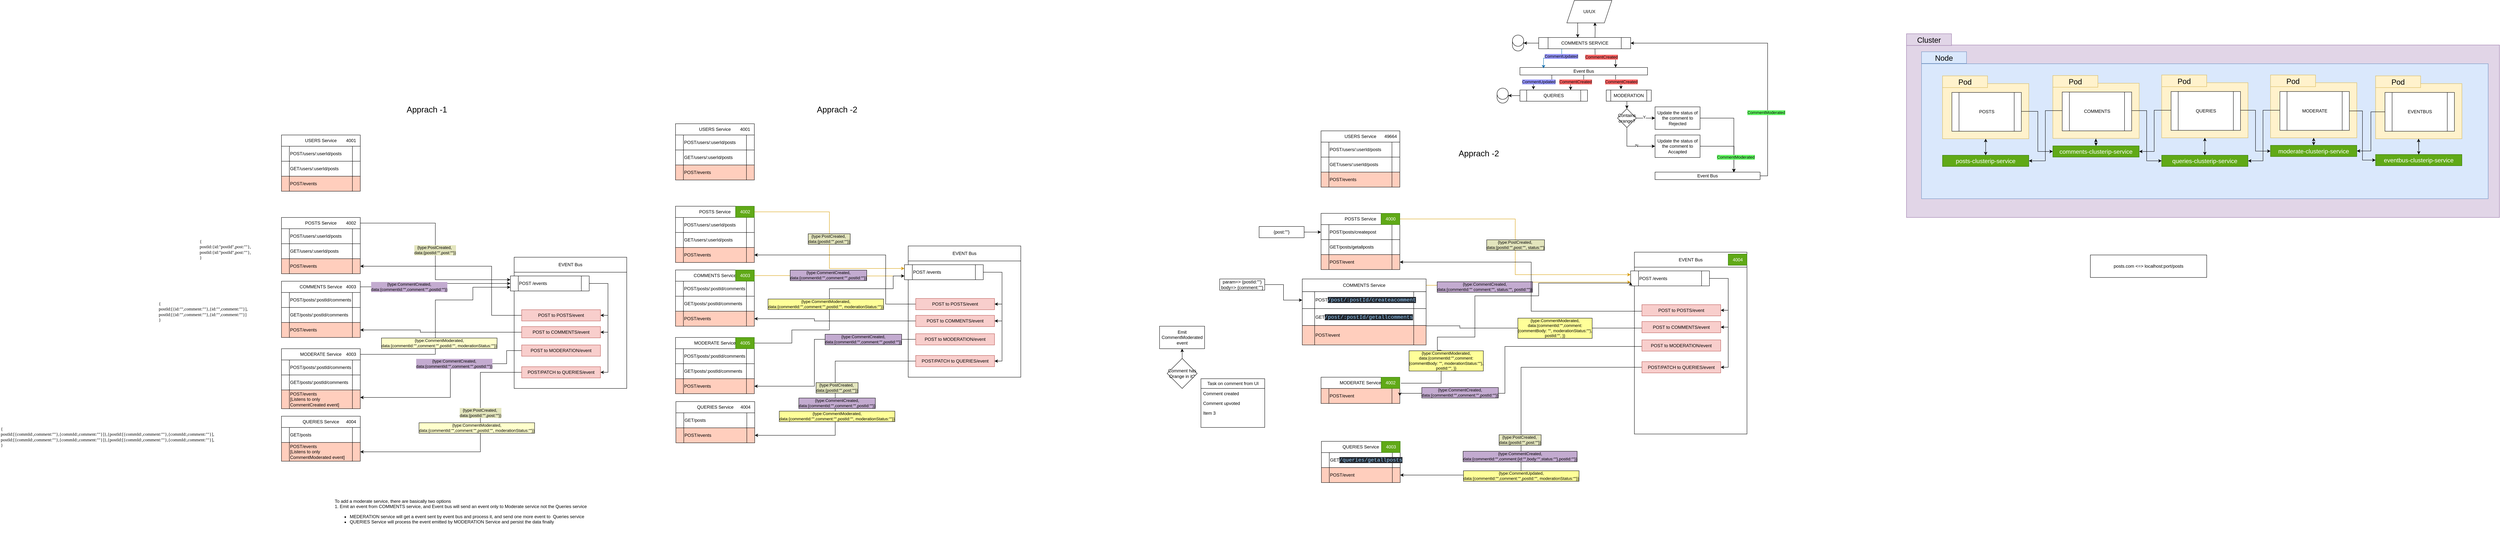 <mxfile version="24.6.4" type="google">
  <diagram name="Page-1" id="wVc1Lf_mgE6zML_WgZVd">
    <mxGraphModel grid="1" page="1" gridSize="10" guides="1" tooltips="1" connect="1" arrows="1" fold="1" pageScale="1" pageWidth="850" pageHeight="1100" math="0" shadow="0">
      <root>
        <mxCell id="0" />
        <mxCell id="1" parent="0" />
        <mxCell id="m-nJmqbn6zksLypY6Zoz-23" value="POSTS Service" style="rounded=0;whiteSpace=wrap;html=1;" vertex="1" parent="1">
          <mxGeometry x="1170" y="70" width="210" height="30" as="geometry" />
        </mxCell>
        <mxCell id="m-nJmqbn6zksLypY6Zoz-59" style="edgeStyle=orthogonalEdgeStyle;rounded=0;orthogonalLoop=1;jettySize=auto;html=1;exitX=1;exitY=0.5;exitDx=0;exitDy=0;entryX=0;entryY=0.25;entryDx=0;entryDy=0;fillColor=#ffe6cc;strokeColor=#080808;" edge="1" parent="1" source="m-nJmqbn6zksLypY6Zoz-23" target="m-nJmqbn6zksLypY6Zoz-34">
          <mxGeometry relative="1" as="geometry" />
        </mxCell>
        <mxCell id="m-nJmqbn6zksLypY6Zoz-75" value="{type:PostCreated,&amp;nbsp;&lt;div&gt;data:{postId:&quot;&quot;,post:&quot;&quot;}}&lt;/div&gt;" style="edgeLabel;html=1;align=center;verticalAlign=middle;resizable=0;points=[];labelBackgroundColor=#e3e5bd;" connectable="0" vertex="1" parent="m-nJmqbn6zksLypY6Zoz-59">
          <mxGeometry x="-0.015" y="-1" relative="1" as="geometry">
            <mxPoint as="offset" />
          </mxGeometry>
        </mxCell>
        <mxCell id="m-nJmqbn6zksLypY6Zoz-24" value="POST/users/:userId/posts" style="shape=process;whiteSpace=wrap;html=1;backgroundOutline=1;align=left;" vertex="1" parent="1">
          <mxGeometry x="1170" y="100" width="210" height="40" as="geometry" />
        </mxCell>
        <mxCell id="m-nJmqbn6zksLypY6Zoz-25" value="GET/users/:userId/posts" style="shape=process;whiteSpace=wrap;html=1;backgroundOutline=1;align=left;" vertex="1" parent="1">
          <mxGeometry x="1170" y="140" width="210" height="40" as="geometry" />
        </mxCell>
        <mxCell id="m-nJmqbn6zksLypY6Zoz-26" value="POST/events" style="shape=process;whiteSpace=wrap;html=1;backgroundOutline=1;align=left;fillColor=#FFCEBD;" vertex="1" parent="1">
          <mxGeometry x="1170" y="180" width="210" height="40" as="geometry" />
        </mxCell>
        <mxCell id="m-nJmqbn6zksLypY6Zoz-27" value="COMMENTS Service" style="rounded=0;whiteSpace=wrap;html=1;" vertex="1" parent="1">
          <mxGeometry x="1170" y="240" width="210" height="30" as="geometry" />
        </mxCell>
        <mxCell id="m-nJmqbn6zksLypY6Zoz-28" value="POST/posts/:postId/comments" style="shape=process;whiteSpace=wrap;html=1;backgroundOutline=1;align=left;" vertex="1" parent="1">
          <mxGeometry x="1170" y="270" width="210" height="40" as="geometry" />
        </mxCell>
        <mxCell id="m-nJmqbn6zksLypY6Zoz-31" value="GET/posts/:postId/comments" style="shape=process;whiteSpace=wrap;html=1;backgroundOutline=1;align=left;" vertex="1" parent="1">
          <mxGeometry x="1170" y="310" width="210" height="40" as="geometry" />
        </mxCell>
        <mxCell id="m-nJmqbn6zksLypY6Zoz-60" style="edgeStyle=orthogonalEdgeStyle;rounded=0;orthogonalLoop=1;jettySize=auto;html=1;exitX=1;exitY=0.5;exitDx=0;exitDy=0;entryX=0;entryY=0.5;entryDx=0;entryDy=0;fillColor=#ffe6cc;strokeColor=#050505;" edge="1" parent="1" source="m-nJmqbn6zksLypY6Zoz-27" target="m-nJmqbn6zksLypY6Zoz-34">
          <mxGeometry relative="1" as="geometry" />
        </mxCell>
        <mxCell id="m-nJmqbn6zksLypY6Zoz-76" value="{type:CommentCreated,&lt;div&gt;data:{commentId:&quot;&quot;,comment:&quot;&quot;,postId:&quot;&quot;}}&lt;/div&gt;" style="edgeLabel;html=1;align=center;verticalAlign=middle;resizable=0;points=[];labelBackgroundColor=#C3ABD0;" connectable="0" vertex="1" parent="m-nJmqbn6zksLypY6Zoz-60">
          <mxGeometry x="-0.02" y="1" relative="1" as="geometry">
            <mxPoint x="-69" as="offset" />
          </mxGeometry>
        </mxCell>
        <mxCell id="m-nJmqbn6zksLypY6Zoz-32" value="POST/events" style="shape=process;whiteSpace=wrap;html=1;backgroundOutline=1;align=left;fillColor=#FFCEBD;" vertex="1" parent="1">
          <mxGeometry x="1170" y="350" width="210" height="40" as="geometry" />
        </mxCell>
        <mxCell id="m-nJmqbn6zksLypY6Zoz-33" value="" style="rounded=0;whiteSpace=wrap;html=1;" vertex="1" parent="1">
          <mxGeometry x="1790" y="176" width="300" height="350" as="geometry" />
        </mxCell>
        <mxCell id="m-nJmqbn6zksLypY6Zoz-41" style="edgeStyle=orthogonalEdgeStyle;rounded=0;orthogonalLoop=1;jettySize=auto;html=1;exitX=1;exitY=0.5;exitDx=0;exitDy=0;entryX=1;entryY=0.5;entryDx=0;entryDy=0;" edge="1" parent="1" source="m-nJmqbn6zksLypY6Zoz-34" target="m-nJmqbn6zksLypY6Zoz-38">
          <mxGeometry relative="1" as="geometry" />
        </mxCell>
        <mxCell id="m-nJmqbn6zksLypY6Zoz-42" style="edgeStyle=orthogonalEdgeStyle;rounded=0;orthogonalLoop=1;jettySize=auto;html=1;exitX=1;exitY=0.5;exitDx=0;exitDy=0;entryX=1;entryY=0.5;entryDx=0;entryDy=0;" edge="1" parent="1" source="m-nJmqbn6zksLypY6Zoz-34" target="m-nJmqbn6zksLypY6Zoz-39">
          <mxGeometry relative="1" as="geometry" />
        </mxCell>
        <mxCell id="m-nJmqbn6zksLypY6Zoz-43" style="edgeStyle=orthogonalEdgeStyle;rounded=0;orthogonalLoop=1;jettySize=auto;html=1;exitX=1;exitY=0.5;exitDx=0;exitDy=0;entryX=1;entryY=0.5;entryDx=0;entryDy=0;" edge="1" parent="1" source="m-nJmqbn6zksLypY6Zoz-34" target="m-nJmqbn6zksLypY6Zoz-40">
          <mxGeometry relative="1" as="geometry" />
        </mxCell>
        <mxCell id="m-nJmqbn6zksLypY6Zoz-34" value="POST /events" style="shape=process;whiteSpace=wrap;html=1;backgroundOutline=1;align=left;" vertex="1" parent="1">
          <mxGeometry x="1780" y="226" width="210" height="40" as="geometry" />
        </mxCell>
        <mxCell id="m-nJmqbn6zksLypY6Zoz-36" value="EVENT Bus" style="rounded=0;whiteSpace=wrap;html=1;" vertex="1" parent="1">
          <mxGeometry x="1790" y="176" width="300" height="40" as="geometry" />
        </mxCell>
        <mxCell id="m-nJmqbn6zksLypY6Zoz-78" style="edgeStyle=orthogonalEdgeStyle;rounded=0;orthogonalLoop=1;jettySize=auto;html=1;exitX=0;exitY=0.5;exitDx=0;exitDy=0;entryX=1;entryY=0.5;entryDx=0;entryDy=0;" edge="1" parent="1" source="m-nJmqbn6zksLypY6Zoz-38" target="m-nJmqbn6zksLypY6Zoz-26">
          <mxGeometry relative="1" as="geometry">
            <Array as="points">
              <mxPoint x="1730" y="331" />
              <mxPoint x="1730" y="200" />
            </Array>
          </mxGeometry>
        </mxCell>
        <mxCell id="m-nJmqbn6zksLypY6Zoz-38" value="POST to POSTS/event" style="rounded=0;whiteSpace=wrap;html=1;fillColor=#f8cecc;strokeColor=#b85450;" vertex="1" parent="1">
          <mxGeometry x="1810" y="316" width="210" height="30" as="geometry" />
        </mxCell>
        <mxCell id="m-nJmqbn6zksLypY6Zoz-79" style="edgeStyle=orthogonalEdgeStyle;rounded=0;orthogonalLoop=1;jettySize=auto;html=1;exitX=0;exitY=0.5;exitDx=0;exitDy=0;entryX=1;entryY=0.5;entryDx=0;entryDy=0;" edge="1" parent="1" source="m-nJmqbn6zksLypY6Zoz-39" target="m-nJmqbn6zksLypY6Zoz-32">
          <mxGeometry relative="1" as="geometry">
            <Array as="points">
              <mxPoint x="1540" y="376" />
              <mxPoint x="1540" y="370" />
            </Array>
          </mxGeometry>
        </mxCell>
        <mxCell id="m-nJmqbn6zksLypY6Zoz-39" value="POST to COMMENTS/event" style="rounded=0;whiteSpace=wrap;html=1;fillColor=#f8cecc;strokeColor=#b85450;" vertex="1" parent="1">
          <mxGeometry x="1810" y="361" width="210" height="30" as="geometry" />
        </mxCell>
        <mxCell id="m-nJmqbn6zksLypY6Zoz-170" style="edgeStyle=orthogonalEdgeStyle;rounded=0;orthogonalLoop=1;jettySize=auto;html=1;exitX=0;exitY=0.5;exitDx=0;exitDy=0;entryX=1;entryY=0.5;entryDx=0;entryDy=0;" edge="1" parent="1" source="m-nJmqbn6zksLypY6Zoz-40" target="m-nJmqbn6zksLypY6Zoz-66">
          <mxGeometry relative="1" as="geometry">
            <Array as="points">
              <mxPoint x="1700" y="483" />
              <mxPoint x="1700" y="695" />
            </Array>
          </mxGeometry>
        </mxCell>
        <mxCell id="m-nJmqbn6zksLypY6Zoz-40" value="POST/PATCH to QUERIES/event" style="rounded=0;whiteSpace=wrap;html=1;fillColor=#f8cecc;strokeColor=#b85450;" vertex="1" parent="1">
          <mxGeometry x="1810" y="468" width="210" height="30" as="geometry" />
        </mxCell>
        <mxCell id="m-nJmqbn6zksLypY6Zoz-63" value="QUERIES Service" style="rounded=0;whiteSpace=wrap;html=1;" vertex="1" parent="1">
          <mxGeometry x="1170" y="600" width="210" height="30" as="geometry" />
        </mxCell>
        <mxCell id="m-nJmqbn6zksLypY6Zoz-65" value="GET/posts" style="shape=process;whiteSpace=wrap;html=1;backgroundOutline=1;align=left;" vertex="1" parent="1">
          <mxGeometry x="1170" y="630" width="210" height="40" as="geometry" />
        </mxCell>
        <mxCell id="m-nJmqbn6zksLypY6Zoz-66" value="POST/events&lt;div&gt;[Listens to only CommentModerated event]&lt;/div&gt;" style="shape=process;whiteSpace=wrap;html=1;backgroundOutline=1;align=left;fillColor=#FFCEBD;" vertex="1" parent="1">
          <mxGeometry x="1170" y="670" width="210" height="50" as="geometry" />
        </mxCell>
        <mxCell id="m-nJmqbn6zksLypY6Zoz-68" value="&lt;div&gt;&lt;font&gt;{&amp;nbsp;&lt;/font&gt;&lt;/div&gt;&lt;div&gt;postId:{id:&quot;&lt;span style=&quot;background-color: initial;&quot;&gt;postId&lt;/span&gt;&lt;span style=&quot;background-color: initial;&quot;&gt;&quot;,post:&quot;&quot;},&lt;/span&gt;&lt;/div&gt;&lt;div&gt;postId:{id:&quot;&lt;span style=&quot;background-color: initial;&quot;&gt;postId&lt;/span&gt;&lt;span style=&quot;background-color: initial;&quot;&gt;&quot;,post:&quot;&quot;},&lt;/span&gt;&lt;span style=&quot;background-color: initial;&quot;&gt;&lt;br&gt;&lt;/span&gt;&lt;/div&gt;&lt;div&gt;&lt;font&gt;}&lt;/font&gt;&lt;/div&gt;" style="text;html=1;align=left;verticalAlign=middle;resizable=0;points=[];autosize=1;strokeColor=none;fillColor=none;fontFamily=Verdana;" vertex="1" parent="1">
          <mxGeometry x="950" y="120" width="200" height="70" as="geometry" />
        </mxCell>
        <mxCell id="m-nJmqbn6zksLypY6Zoz-70" value="&lt;div&gt;&lt;font&gt;{&lt;/font&gt;&lt;/div&gt;&lt;div&gt;&lt;font&gt;postId:[{id:&quot;&quot;,comment:&quot;&quot;},&lt;/font&gt;&lt;span style=&quot;background-color: initial;&quot;&gt;{id:&quot;&quot;,&lt;/span&gt;comment&lt;span style=&quot;background-color: initial;&quot;&gt;:&quot;&quot;}&lt;/span&gt;&lt;span style=&quot;background-color: initial;&quot;&gt;],&lt;/span&gt;&lt;/div&gt;&lt;div&gt;postId:[{id:&quot;&quot;,comment:&quot;&quot;},&lt;span style=&quot;background-color: initial;&quot;&gt;{id:&quot;&quot;,&lt;/span&gt;comment&lt;span style=&quot;background-color: initial;&quot;&gt;:&quot;&quot;}&lt;/span&gt;&lt;span style=&quot;background-color: initial;&quot;&gt;]&lt;/span&gt;&lt;span style=&quot;background-color: initial;&quot;&gt;&lt;br&gt;&lt;/span&gt;&lt;/div&gt;&lt;div&gt;&lt;font&gt;}&lt;/font&gt;&lt;/div&gt;" style="text;html=1;align=left;verticalAlign=middle;resizable=0;points=[];autosize=1;strokeColor=none;fillColor=none;fontFamily=Verdana;" vertex="1" parent="1">
          <mxGeometry x="841" y="286" width="330" height="70" as="geometry" />
        </mxCell>
        <mxCell id="m-nJmqbn6zksLypY6Zoz-80" value="&lt;div&gt;&lt;font&gt;{&lt;/font&gt;&lt;/div&gt;&lt;div&gt;postId:[{commId:,comment:&quot;&quot;},{commId:,comment:&quot;&quot;}]},&lt;span style=&quot;background-color: initial;&quot;&gt;{postId:[{commId:,comment:&quot;&quot;},{commId:,comment:&quot;&quot;}],&lt;/span&gt;&lt;br&gt;&lt;/div&gt;&lt;div&gt;postId:[{commId:,comment:&quot;&quot;},{commId:,comment:&quot;&quot;}]},&lt;span style=&quot;background-color: initial;&quot;&gt;{postId:[{commId:,comment:&quot;&quot;},{commId:,comment:&quot;&quot;}],&lt;/span&gt;&lt;span style=&quot;background-color: initial;&quot;&gt;&lt;br&gt;&lt;/span&gt;&lt;/div&gt;&lt;div&gt;&lt;font&gt;}&lt;/font&gt;&lt;/div&gt;" style="text;html=1;align=left;verticalAlign=middle;resizable=0;points=[];autosize=1;strokeColor=none;fillColor=none;fontFamily=Verdana;" vertex="1" parent="1">
          <mxGeometry x="420" y="620" width="750" height="70" as="geometry" />
        </mxCell>
        <mxCell id="m-nJmqbn6zksLypY6Zoz-81" value="USERS Service" style="rounded=0;whiteSpace=wrap;html=1;" vertex="1" parent="1">
          <mxGeometry x="1170" y="-150" width="210" height="30" as="geometry" />
        </mxCell>
        <mxCell id="m-nJmqbn6zksLypY6Zoz-82" value="POST/users/:userId/posts" style="shape=process;whiteSpace=wrap;html=1;backgroundOutline=1;align=left;" vertex="1" parent="1">
          <mxGeometry x="1170" y="-120" width="210" height="40" as="geometry" />
        </mxCell>
        <mxCell id="m-nJmqbn6zksLypY6Zoz-83" value="GET/users/:userId/posts" style="shape=process;whiteSpace=wrap;html=1;backgroundOutline=1;align=left;" vertex="1" parent="1">
          <mxGeometry x="1170" y="-80" width="210" height="40" as="geometry" />
        </mxCell>
        <mxCell id="m-nJmqbn6zksLypY6Zoz-84" value="POST/events" style="shape=process;whiteSpace=wrap;html=1;backgroundOutline=1;align=left;fillColor=#FFCEBD;" vertex="1" parent="1">
          <mxGeometry x="1170" y="-40" width="210" height="40" as="geometry" />
        </mxCell>
        <mxCell id="m-nJmqbn6zksLypY6Zoz-85" value="4001" style="text;html=1;align=center;verticalAlign=middle;resizable=0;points=[];autosize=1;strokeColor=none;fillColor=none;" vertex="1" parent="1">
          <mxGeometry x="1330" y="-150" width="50" height="30" as="geometry" />
        </mxCell>
        <mxCell id="m-nJmqbn6zksLypY6Zoz-86" value="4002" style="text;html=1;align=center;verticalAlign=middle;resizable=0;points=[];autosize=1;strokeColor=none;fillColor=none;" vertex="1" parent="1">
          <mxGeometry x="1330" y="70" width="50" height="30" as="geometry" />
        </mxCell>
        <mxCell id="m-nJmqbn6zksLypY6Zoz-87" value="4003" style="text;html=1;align=center;verticalAlign=middle;resizable=0;points=[];autosize=1;strokeColor=none;fillColor=none;" vertex="1" parent="1">
          <mxGeometry x="1330" y="240" width="50" height="30" as="geometry" />
        </mxCell>
        <mxCell id="m-nJmqbn6zksLypY6Zoz-88" value="4004" style="text;html=1;align=center;verticalAlign=middle;resizable=0;points=[];autosize=1;strokeColor=none;fillColor=none;" vertex="1" parent="1">
          <mxGeometry x="1330" y="600" width="50" height="30" as="geometry" />
        </mxCell>
        <mxCell id="m-nJmqbn6zksLypY6Zoz-110" value="MODERATE Service" style="rounded=0;whiteSpace=wrap;html=1;" vertex="1" parent="1">
          <mxGeometry x="1170" y="420" width="210" height="30" as="geometry" />
        </mxCell>
        <mxCell id="m-nJmqbn6zksLypY6Zoz-111" value="POST/posts/:postId/comments" style="shape=process;whiteSpace=wrap;html=1;backgroundOutline=1;align=left;" vertex="1" parent="1">
          <mxGeometry x="1170" y="450" width="210" height="40" as="geometry" />
        </mxCell>
        <mxCell id="m-nJmqbn6zksLypY6Zoz-112" value="GET/posts/:postId/comments" style="shape=process;whiteSpace=wrap;html=1;backgroundOutline=1;align=left;" vertex="1" parent="1">
          <mxGeometry x="1170" y="490" width="210" height="40" as="geometry" />
        </mxCell>
        <mxCell id="m-nJmqbn6zksLypY6Zoz-113" value="POST/events&amp;nbsp;&lt;div&gt;[Listens to only CommentCreated event]&lt;/div&gt;" style="shape=process;whiteSpace=wrap;html=1;backgroundOutline=1;align=left;fillColor=#FFCEBD;" vertex="1" parent="1">
          <mxGeometry x="1170" y="530" width="210" height="50" as="geometry" />
        </mxCell>
        <mxCell id="m-nJmqbn6zksLypY6Zoz-166" style="edgeStyle=orthogonalEdgeStyle;rounded=0;orthogonalLoop=1;jettySize=auto;html=1;entryX=0;entryY=0.75;entryDx=0;entryDy=0;fillColor=#ffe6cc;strokeColor=#050505;" edge="1" parent="1" source="m-nJmqbn6zksLypY6Zoz-114" target="m-nJmqbn6zksLypY6Zoz-34">
          <mxGeometry relative="1" as="geometry">
            <Array as="points">
              <mxPoint x="1580" y="435" />
              <mxPoint x="1580" y="290" />
              <mxPoint x="1680" y="290" />
              <mxPoint x="1680" y="256" />
            </Array>
          </mxGeometry>
        </mxCell>
        <mxCell id="m-nJmqbn6zksLypY6Zoz-169" value="{type:CommentModerated,&lt;div&gt;data:{commentId:&quot;&quot;,comment:&quot;&quot;,postId:&quot;&quot;, moderationStatus:&quot;&quot;}}&lt;/div&gt;" style="edgeLabel;html=1;align=center;verticalAlign=middle;resizable=0;points=[];labelBackgroundColor=#FFFFCC;labelBorderColor=default;" connectable="0" vertex="1" parent="m-nJmqbn6zksLypY6Zoz-166">
          <mxGeometry x="-0.606" y="1" relative="1" as="geometry">
            <mxPoint x="96" y="-29" as="offset" />
          </mxGeometry>
        </mxCell>
        <mxCell id="m-nJmqbn6zksLypY6Zoz-114" value="4003" style="text;html=1;align=center;verticalAlign=middle;resizable=0;points=[];autosize=1;strokeColor=none;fillColor=none;" vertex="1" parent="1">
          <mxGeometry x="1330" y="420" width="50" height="30" as="geometry" />
        </mxCell>
        <mxCell id="m-nJmqbn6zksLypY6Zoz-116" style="edgeStyle=orthogonalEdgeStyle;rounded=0;orthogonalLoop=1;jettySize=auto;html=1;exitX=0;exitY=0.5;exitDx=0;exitDy=0;" edge="1" parent="1" source="m-nJmqbn6zksLypY6Zoz-115" target="m-nJmqbn6zksLypY6Zoz-113">
          <mxGeometry relative="1" as="geometry">
            <mxPoint x="1430" y="600" as="targetPoint" />
            <Array as="points">
              <mxPoint x="1770" y="425" />
              <mxPoint x="1770" y="460" />
              <mxPoint x="1620" y="460" />
              <mxPoint x="1620" y="550" />
            </Array>
          </mxGeometry>
        </mxCell>
        <mxCell id="m-nJmqbn6zksLypY6Zoz-115" value="POST to MODERATION/event" style="rounded=0;whiteSpace=wrap;html=1;fillColor=#f8cecc;strokeColor=#b85450;" vertex="1" parent="1">
          <mxGeometry x="1810" y="410" width="210" height="30" as="geometry" />
        </mxCell>
        <mxCell id="m-nJmqbn6zksLypY6Zoz-117" value="To add a moderate service, there are basically two options&lt;div&gt;1. Emit an event from COMMENTS service, and Event bus will send an event only to Moderate service not the Queries service&lt;/div&gt;&lt;div&gt;&lt;ul&gt;&lt;li&gt;MEDERATION service will get a event sent by event bus and process it, and send one more event to&amp;nbsp; Queries service&lt;/li&gt;&lt;li&gt;QUERIES Service will process the event emitted by MODERATION Service and persist the data finally&lt;/li&gt;&lt;/ul&gt;&lt;/div&gt;" style="text;html=1;align=left;verticalAlign=middle;resizable=0;points=[];autosize=1;strokeColor=none;fillColor=none;" vertex="1" parent="1">
          <mxGeometry x="1310" y="810" width="700" height="100" as="geometry" />
        </mxCell>
        <mxCell id="m-nJmqbn6zksLypY6Zoz-118" value="POSTS Service" style="rounded=0;whiteSpace=wrap;html=1;" vertex="1" parent="1">
          <mxGeometry x="2220" y="40" width="210" height="30" as="geometry" />
        </mxCell>
        <mxCell id="m-nJmqbn6zksLypY6Zoz-119" style="edgeStyle=orthogonalEdgeStyle;rounded=0;orthogonalLoop=1;jettySize=auto;html=1;exitX=1;exitY=0.5;exitDx=0;exitDy=0;entryX=0;entryY=0.25;entryDx=0;entryDy=0;fillColor=#ffe6cc;strokeColor=#d79b00;" edge="1" parent="1" source="m-nJmqbn6zksLypY6Zoz-118" target="m-nJmqbn6zksLypY6Zoz-134">
          <mxGeometry relative="1" as="geometry" />
        </mxCell>
        <mxCell id="m-nJmqbn6zksLypY6Zoz-120" value="{type:PostCreated,&amp;nbsp;&lt;div&gt;data:{postId:&quot;&quot;,post:&quot;&quot;}}&lt;/div&gt;" style="edgeLabel;html=1;align=center;verticalAlign=middle;resizable=0;points=[];labelBackgroundColor=#e3e5bd;labelBorderColor=default;" connectable="0" vertex="1" parent="m-nJmqbn6zksLypY6Zoz-119">
          <mxGeometry x="-0.015" y="-1" relative="1" as="geometry">
            <mxPoint as="offset" />
          </mxGeometry>
        </mxCell>
        <mxCell id="m-nJmqbn6zksLypY6Zoz-121" value="POST/users/:userId/posts" style="shape=process;whiteSpace=wrap;html=1;backgroundOutline=1;align=left;" vertex="1" parent="1">
          <mxGeometry x="2220" y="70" width="210" height="40" as="geometry" />
        </mxCell>
        <mxCell id="m-nJmqbn6zksLypY6Zoz-122" value="GET/users/:userId/posts" style="shape=process;whiteSpace=wrap;html=1;backgroundOutline=1;align=left;" vertex="1" parent="1">
          <mxGeometry x="2220" y="110" width="210" height="40" as="geometry" />
        </mxCell>
        <mxCell id="m-nJmqbn6zksLypY6Zoz-123" value="POST/events" style="shape=process;whiteSpace=wrap;html=1;backgroundOutline=1;align=left;fillColor=#FFCEBD;" vertex="1" parent="1">
          <mxGeometry x="2220" y="150" width="210" height="40" as="geometry" />
        </mxCell>
        <mxCell id="m-nJmqbn6zksLypY6Zoz-124" value="COMMENTS Service" style="rounded=0;whiteSpace=wrap;html=1;" vertex="1" parent="1">
          <mxGeometry x="2220" y="210" width="210" height="30" as="geometry" />
        </mxCell>
        <mxCell id="m-nJmqbn6zksLypY6Zoz-125" value="POST/posts/:postId/comments" style="shape=process;whiteSpace=wrap;html=1;backgroundOutline=1;align=left;" vertex="1" parent="1">
          <mxGeometry x="2220" y="240" width="210" height="40" as="geometry" />
        </mxCell>
        <mxCell id="m-nJmqbn6zksLypY6Zoz-126" value="GET/posts/:postId/comments" style="shape=process;whiteSpace=wrap;html=1;backgroundOutline=1;align=left;" vertex="1" parent="1">
          <mxGeometry x="2220" y="280" width="210" height="40" as="geometry" />
        </mxCell>
        <mxCell id="m-nJmqbn6zksLypY6Zoz-127" style="edgeStyle=orthogonalEdgeStyle;rounded=0;orthogonalLoop=1;jettySize=auto;html=1;exitX=1;exitY=0.5;exitDx=0;exitDy=0;entryX=0;entryY=0.75;entryDx=0;entryDy=0;fillColor=#ffe6cc;strokeColor=#d79b00;" edge="1" parent="1" source="m-nJmqbn6zksLypY6Zoz-124" target="m-nJmqbn6zksLypY6Zoz-134">
          <mxGeometry relative="1" as="geometry" />
        </mxCell>
        <mxCell id="m-nJmqbn6zksLypY6Zoz-128" value="{type:CommentCreated,&lt;div&gt;data:{commentId:&quot;&quot;,comment:&quot;&quot;,postId:&quot;&quot;}}&lt;/div&gt;" style="edgeLabel;html=1;align=center;verticalAlign=middle;resizable=0;points=[];labelBackgroundColor=#C3ABD0;labelBorderColor=default;" connectable="0" vertex="1" parent="m-nJmqbn6zksLypY6Zoz-127">
          <mxGeometry x="-0.02" y="1" relative="1" as="geometry">
            <mxPoint as="offset" />
          </mxGeometry>
        </mxCell>
        <mxCell id="m-nJmqbn6zksLypY6Zoz-129" value="POST/events" style="shape=process;whiteSpace=wrap;html=1;backgroundOutline=1;align=left;fillColor=#FFCEBD;" vertex="1" parent="1">
          <mxGeometry x="2220" y="320" width="210" height="40" as="geometry" />
        </mxCell>
        <mxCell id="m-nJmqbn6zksLypY6Zoz-130" value="" style="rounded=0;whiteSpace=wrap;html=1;" vertex="1" parent="1">
          <mxGeometry x="2840" y="146" width="300" height="350" as="geometry" />
        </mxCell>
        <mxCell id="m-nJmqbn6zksLypY6Zoz-131" style="edgeStyle=orthogonalEdgeStyle;rounded=0;orthogonalLoop=1;jettySize=auto;html=1;exitX=1;exitY=0.5;exitDx=0;exitDy=0;entryX=1;entryY=0.5;entryDx=0;entryDy=0;" edge="1" parent="1" source="m-nJmqbn6zksLypY6Zoz-134" target="m-nJmqbn6zksLypY6Zoz-137">
          <mxGeometry relative="1" as="geometry" />
        </mxCell>
        <mxCell id="m-nJmqbn6zksLypY6Zoz-132" style="edgeStyle=orthogonalEdgeStyle;rounded=0;orthogonalLoop=1;jettySize=auto;html=1;exitX=1;exitY=0.5;exitDx=0;exitDy=0;entryX=1;entryY=0.5;entryDx=0;entryDy=0;" edge="1" parent="1" source="m-nJmqbn6zksLypY6Zoz-134" target="m-nJmqbn6zksLypY6Zoz-139">
          <mxGeometry relative="1" as="geometry" />
        </mxCell>
        <mxCell id="m-nJmqbn6zksLypY6Zoz-133" style="edgeStyle=orthogonalEdgeStyle;rounded=0;orthogonalLoop=1;jettySize=auto;html=1;exitX=1;exitY=0.5;exitDx=0;exitDy=0;entryX=1;entryY=0.5;entryDx=0;entryDy=0;" edge="1" parent="1" source="m-nJmqbn6zksLypY6Zoz-134" target="m-nJmqbn6zksLypY6Zoz-141">
          <mxGeometry relative="1" as="geometry" />
        </mxCell>
        <mxCell id="m-nJmqbn6zksLypY6Zoz-134" value="POST /events" style="shape=process;whiteSpace=wrap;html=1;backgroundOutline=1;align=left;" vertex="1" parent="1">
          <mxGeometry x="2830" y="196" width="210" height="40" as="geometry" />
        </mxCell>
        <mxCell id="m-nJmqbn6zksLypY6Zoz-135" value="EVENT Bus" style="rounded=0;whiteSpace=wrap;html=1;" vertex="1" parent="1">
          <mxGeometry x="2840" y="146" width="300" height="40" as="geometry" />
        </mxCell>
        <mxCell id="m-nJmqbn6zksLypY6Zoz-136" style="edgeStyle=orthogonalEdgeStyle;rounded=0;orthogonalLoop=1;jettySize=auto;html=1;exitX=0;exitY=0.5;exitDx=0;exitDy=0;entryX=1;entryY=0.5;entryDx=0;entryDy=0;" edge="1" parent="1" source="m-nJmqbn6zksLypY6Zoz-137" target="m-nJmqbn6zksLypY6Zoz-123">
          <mxGeometry relative="1" as="geometry">
            <Array as="points">
              <mxPoint x="2780" y="301" />
              <mxPoint x="2780" y="170" />
            </Array>
          </mxGeometry>
        </mxCell>
        <mxCell id="m-nJmqbn6zksLypY6Zoz-137" value="POST to POSTS/event" style="rounded=0;whiteSpace=wrap;html=1;fillColor=#f8cecc;strokeColor=#b85450;" vertex="1" parent="1">
          <mxGeometry x="2860" y="286" width="210" height="30" as="geometry" />
        </mxCell>
        <mxCell id="m-nJmqbn6zksLypY6Zoz-138" style="edgeStyle=orthogonalEdgeStyle;rounded=0;orthogonalLoop=1;jettySize=auto;html=1;exitX=0;exitY=0.5;exitDx=0;exitDy=0;entryX=1;entryY=0.5;entryDx=0;entryDy=0;" edge="1" parent="1" source="m-nJmqbn6zksLypY6Zoz-139" target="m-nJmqbn6zksLypY6Zoz-129">
          <mxGeometry relative="1" as="geometry">
            <Array as="points">
              <mxPoint x="2590" y="346" />
              <mxPoint x="2590" y="340" />
            </Array>
          </mxGeometry>
        </mxCell>
        <mxCell id="m-nJmqbn6zksLypY6Zoz-139" value="POST to COMMENTS/event" style="rounded=0;whiteSpace=wrap;html=1;fillColor=#f8cecc;strokeColor=#b85450;" vertex="1" parent="1">
          <mxGeometry x="2860" y="331" width="210" height="30" as="geometry" />
        </mxCell>
        <mxCell id="m-nJmqbn6zksLypY6Zoz-140" style="edgeStyle=orthogonalEdgeStyle;rounded=0;orthogonalLoop=1;jettySize=auto;html=1;exitX=0;exitY=0.5;exitDx=0;exitDy=0;entryX=1;entryY=0.5;entryDx=0;entryDy=0;" edge="1" parent="1" source="m-nJmqbn6zksLypY6Zoz-141" target="m-nJmqbn6zksLypY6Zoz-144">
          <mxGeometry relative="1" as="geometry">
            <mxPoint x="2860" y="591" as="sourcePoint" />
          </mxGeometry>
        </mxCell>
        <mxCell id="m-nJmqbn6zksLypY6Zoz-141" value="POST/PATCH to QUERIES/event" style="rounded=0;whiteSpace=wrap;html=1;fillColor=#f8cecc;strokeColor=#b85450;" vertex="1" parent="1">
          <mxGeometry x="2860" y="438" width="210" height="30" as="geometry" />
        </mxCell>
        <mxCell id="m-nJmqbn6zksLypY6Zoz-142" value="QUERIES Service" style="rounded=0;whiteSpace=wrap;html=1;" vertex="1" parent="1">
          <mxGeometry x="2221" y="561" width="210" height="30" as="geometry" />
        </mxCell>
        <mxCell id="m-nJmqbn6zksLypY6Zoz-143" value="GET/posts" style="shape=process;whiteSpace=wrap;html=1;backgroundOutline=1;align=left;" vertex="1" parent="1">
          <mxGeometry x="2221" y="591" width="210" height="40" as="geometry" />
        </mxCell>
        <mxCell id="m-nJmqbn6zksLypY6Zoz-144" value="POST/events" style="shape=process;whiteSpace=wrap;html=1;backgroundOutline=1;align=left;fillColor=#FFCEBD;" vertex="1" parent="1">
          <mxGeometry x="2221" y="631" width="210" height="40" as="geometry" />
        </mxCell>
        <mxCell id="m-nJmqbn6zksLypY6Zoz-148" value="USERS Service" style="rounded=0;whiteSpace=wrap;html=1;" vertex="1" parent="1">
          <mxGeometry x="2220" y="-180" width="210" height="30" as="geometry" />
        </mxCell>
        <mxCell id="m-nJmqbn6zksLypY6Zoz-149" value="POST/users/:userId/posts" style="shape=process;whiteSpace=wrap;html=1;backgroundOutline=1;align=left;" vertex="1" parent="1">
          <mxGeometry x="2220" y="-150" width="210" height="40" as="geometry" />
        </mxCell>
        <mxCell id="m-nJmqbn6zksLypY6Zoz-150" value="GET/users/:userId/posts" style="shape=process;whiteSpace=wrap;html=1;backgroundOutline=1;align=left;" vertex="1" parent="1">
          <mxGeometry x="2220" y="-110" width="210" height="40" as="geometry" />
        </mxCell>
        <mxCell id="m-nJmqbn6zksLypY6Zoz-151" value="POST/events" style="shape=process;whiteSpace=wrap;html=1;backgroundOutline=1;align=left;fillColor=#FFCEBD;" vertex="1" parent="1">
          <mxGeometry x="2220" y="-70" width="210" height="40" as="geometry" />
        </mxCell>
        <mxCell id="m-nJmqbn6zksLypY6Zoz-152" value="4001" style="text;html=1;align=center;verticalAlign=middle;resizable=0;points=[];autosize=1;strokeColor=none;fillColor=none;" vertex="1" parent="1">
          <mxGeometry x="2380" y="-180" width="50" height="30" as="geometry" />
        </mxCell>
        <mxCell id="m-nJmqbn6zksLypY6Zoz-153" value="4002" style="text;html=1;align=center;verticalAlign=middle;resizable=0;points=[];autosize=1;strokeColor=#2D7600;fillColor=#60a917;fontColor=#ffffff;" vertex="1" parent="1">
          <mxGeometry x="2380" y="40" width="50" height="30" as="geometry" />
        </mxCell>
        <mxCell id="m-nJmqbn6zksLypY6Zoz-154" value="4003" style="text;html=1;align=center;verticalAlign=middle;resizable=0;points=[];autosize=1;strokeColor=#2D7600;fillColor=#60a917;fontColor=#ffffff;" vertex="1" parent="1">
          <mxGeometry x="2380" y="210" width="50" height="30" as="geometry" />
        </mxCell>
        <mxCell id="m-nJmqbn6zksLypY6Zoz-155" value="4004" style="text;html=1;align=center;verticalAlign=middle;resizable=0;points=[];autosize=1;strokeColor=none;fillColor=none;" vertex="1" parent="1">
          <mxGeometry x="2381" y="561" width="50" height="30" as="geometry" />
        </mxCell>
        <mxCell id="m-nJmqbn6zksLypY6Zoz-156" value="MODERATE Service" style="rounded=0;whiteSpace=wrap;html=1;" vertex="1" parent="1">
          <mxGeometry x="2220" y="390" width="210" height="30" as="geometry" />
        </mxCell>
        <mxCell id="m-nJmqbn6zksLypY6Zoz-157" value="POST/posts/:postId/comments" style="shape=process;whiteSpace=wrap;html=1;backgroundOutline=1;align=left;" vertex="1" parent="1">
          <mxGeometry x="2220" y="420" width="210" height="40" as="geometry" />
        </mxCell>
        <mxCell id="m-nJmqbn6zksLypY6Zoz-158" value="GET/posts/:postId/comments" style="shape=process;whiteSpace=wrap;html=1;backgroundOutline=1;align=left;" vertex="1" parent="1">
          <mxGeometry x="2220" y="460" width="210" height="40" as="geometry" />
        </mxCell>
        <mxCell id="m-nJmqbn6zksLypY6Zoz-159" value="POST/events" style="shape=process;whiteSpace=wrap;html=1;backgroundOutline=1;align=left;fillColor=#FFCEBD;" vertex="1" parent="1">
          <mxGeometry x="2220" y="500" width="210" height="40" as="geometry" />
        </mxCell>
        <mxCell id="m-nJmqbn6zksLypY6Zoz-178" style="edgeStyle=orthogonalEdgeStyle;rounded=0;orthogonalLoop=1;jettySize=auto;html=1;entryX=0;entryY=0.75;entryDx=0;entryDy=0;" edge="1" parent="1" source="m-nJmqbn6zksLypY6Zoz-160" target="m-nJmqbn6zksLypY6Zoz-134">
          <mxGeometry relative="1" as="geometry">
            <Array as="points">
              <mxPoint x="2530" y="405" />
              <mxPoint x="2530" y="370" />
              <mxPoint x="2630" y="370" />
              <mxPoint x="2630" y="260" />
              <mxPoint x="2800" y="260" />
              <mxPoint x="2800" y="226" />
            </Array>
          </mxGeometry>
        </mxCell>
        <mxCell id="m-nJmqbn6zksLypY6Zoz-160" value="4005" style="text;html=1;align=center;verticalAlign=middle;resizable=0;points=[];autosize=1;strokeColor=#2D7600;fillColor=#60a917;fontColor=#ffffff;" vertex="1" parent="1">
          <mxGeometry x="2380" y="390" width="50" height="30" as="geometry" />
        </mxCell>
        <mxCell id="m-nJmqbn6zksLypY6Zoz-161" style="edgeStyle=orthogonalEdgeStyle;rounded=0;orthogonalLoop=1;jettySize=auto;html=1;exitX=0;exitY=0.5;exitDx=0;exitDy=0;entryX=1;entryY=0.5;entryDx=0;entryDy=0;" edge="1" parent="1" source="m-nJmqbn6zksLypY6Zoz-162" target="m-nJmqbn6zksLypY6Zoz-159">
          <mxGeometry relative="1" as="geometry">
            <Array as="points">
              <mxPoint x="2590" y="395" />
              <mxPoint x="2590" y="520" />
            </Array>
          </mxGeometry>
        </mxCell>
        <mxCell id="m-nJmqbn6zksLypY6Zoz-162" value="POST to MODERATION/event" style="rounded=0;whiteSpace=wrap;html=1;fillColor=#f8cecc;strokeColor=#b85450;" vertex="1" parent="1">
          <mxGeometry x="2860" y="380" width="210" height="30" as="geometry" />
        </mxCell>
        <mxCell id="m-nJmqbn6zksLypY6Zoz-171" value="{type:CommentModerated,&lt;div&gt;data:{commentId:&quot;&quot;,comment:&quot;&quot;,postId:&quot;&quot;, moderationStatus:&quot;&quot;}}&lt;/div&gt;" style="edgeLabel;html=1;align=center;verticalAlign=middle;resizable=0;points=[];labelBackgroundColor=#FFFFCC;labelBorderColor=default;" connectable="0" vertex="1" parent="1">
          <mxGeometry x="1690.003" y="631.003" as="geometry" />
        </mxCell>
        <mxCell id="m-nJmqbn6zksLypY6Zoz-172" value="{type:CommentCreated,&lt;div&gt;data:{commentId:&quot;&quot;,comment:&quot;&quot;,postId:&quot;&quot;}}&lt;/div&gt;" style="edgeLabel;html=1;align=center;verticalAlign=middle;resizable=0;points=[];labelBackgroundColor=#C3ABD0;" connectable="0" vertex="1" parent="1">
          <mxGeometry x="1630.003" y="459.997" as="geometry" />
        </mxCell>
        <mxCell id="m-nJmqbn6zksLypY6Zoz-173" value="{type:PostCreated,&amp;nbsp;&lt;div&gt;data:{postId:&quot;&quot;,post:&quot;&quot;}}&lt;/div&gt;" style="edgeLabel;html=1;align=center;verticalAlign=middle;resizable=0;points=[];labelBackgroundColor=#e3e5bd;" connectable="0" vertex="1" parent="1">
          <mxGeometry x="1700.003" y="591.004" as="geometry" />
        </mxCell>
        <mxCell id="m-nJmqbn6zksLypY6Zoz-175" value="{type:PostCreated,&amp;nbsp;&lt;div&gt;data:{postId:&quot;&quot;,post:&quot;&quot;}}&lt;/div&gt;" style="edgeLabel;html=1;align=center;verticalAlign=middle;resizable=0;points=[];labelBackgroundColor=#e3e5bd;labelBorderColor=default;" connectable="0" vertex="1" parent="1">
          <mxGeometry x="2650.003" y="524.004" as="geometry" />
        </mxCell>
        <mxCell id="m-nJmqbn6zksLypY6Zoz-176" value="{type:CommentCreated,&lt;div&gt;data:{commentId:&quot;&quot;,comment:&quot;&quot;,postId:&quot;&quot;}}&lt;/div&gt;" style="edgeLabel;html=1;align=center;verticalAlign=middle;resizable=0;points=[];labelBackgroundColor=#C3ABD0;labelBorderColor=default;" connectable="0" vertex="1" parent="1">
          <mxGeometry x="2720.002" y="395.003" as="geometry" />
        </mxCell>
        <mxCell id="m-nJmqbn6zksLypY6Zoz-177" value="{type:CommentCreated,&lt;div&gt;data:{commentId:&quot;&quot;,comment:&quot;&quot;,postId:&quot;&quot;}}&lt;/div&gt;" style="edgeLabel;html=1;align=center;verticalAlign=middle;resizable=0;points=[];labelBackgroundColor=#C3ABD0;labelBorderColor=default;" connectable="0" vertex="1" parent="1">
          <mxGeometry x="2650.003" y="565.003" as="geometry" />
        </mxCell>
        <mxCell id="m-nJmqbn6zksLypY6Zoz-179" value="{type:CommentModerated,&lt;div&gt;data:{commentId:&quot;&quot;,comment:&quot;&quot;,postId:&quot;&quot;, moderationStatus:&quot;&quot;}}&lt;/div&gt;" style="edgeLabel;html=1;align=center;verticalAlign=middle;resizable=0;points=[];labelBackgroundColor=#FFFF99;labelBorderColor=default;" connectable="0" vertex="1" parent="1">
          <mxGeometry x="2620.002" y="301.003" as="geometry" />
        </mxCell>
        <mxCell id="m-nJmqbn6zksLypY6Zoz-180" value="{type:CommentModerated,&lt;div&gt;data:{commentId:&quot;&quot;,comment:&quot;&quot;,postId:&quot;&quot;, moderationStatus:&quot;&quot;}}&lt;/div&gt;" style="edgeLabel;html=1;align=center;verticalAlign=middle;resizable=0;points=[];labelBackgroundColor=#FFFF99;labelBorderColor=default;" connectable="0" vertex="1" parent="1">
          <mxGeometry x="2650.003" y="600.003" as="geometry" />
        </mxCell>
        <mxCell id="5igcBw5E05PMO3IMbrRM-1" value="POSTS Service" style="rounded=0;whiteSpace=wrap;html=1;" vertex="1" parent="1">
          <mxGeometry x="3940" y="59" width="210" height="30" as="geometry" />
        </mxCell>
        <mxCell id="5igcBw5E05PMO3IMbrRM-2" style="edgeStyle=orthogonalEdgeStyle;rounded=0;orthogonalLoop=1;jettySize=auto;html=1;exitX=1;exitY=0.5;exitDx=0;exitDy=0;entryX=0;entryY=0.25;entryDx=0;entryDy=0;fillColor=#ffe6cc;strokeColor=#d79b00;" edge="1" parent="1" source="5igcBw5E05PMO3IMbrRM-1" target="5igcBw5E05PMO3IMbrRM-17">
          <mxGeometry relative="1" as="geometry" />
        </mxCell>
        <mxCell id="5igcBw5E05PMO3IMbrRM-3" value="{type:PostCreated,&amp;nbsp;&lt;div&gt;data:{postId:&quot;&quot;,post:&quot;&quot;, status:&quot;&quot;}&lt;/div&gt;" style="edgeLabel;html=1;align=center;verticalAlign=middle;resizable=0;points=[];labelBackgroundColor=#e3e5bd;labelBorderColor=default;" connectable="0" vertex="1" parent="5igcBw5E05PMO3IMbrRM-2">
          <mxGeometry x="-0.015" y="-1" relative="1" as="geometry">
            <mxPoint x="1" as="offset" />
          </mxGeometry>
        </mxCell>
        <mxCell id="5igcBw5E05PMO3IMbrRM-4" value="POST/posts/createpost" style="shape=process;whiteSpace=wrap;html=1;backgroundOutline=1;align=left;" vertex="1" parent="1">
          <mxGeometry x="3940" y="89" width="210" height="40" as="geometry" />
        </mxCell>
        <mxCell id="5igcBw5E05PMO3IMbrRM-5" value="GET/posts/getallposts" style="shape=process;whiteSpace=wrap;html=1;backgroundOutline=1;align=left;" vertex="1" parent="1">
          <mxGeometry x="3940" y="129" width="210" height="40" as="geometry" />
        </mxCell>
        <mxCell id="5igcBw5E05PMO3IMbrRM-6" value="POST/event" style="shape=process;whiteSpace=wrap;html=1;backgroundOutline=1;align=left;fillColor=#FFCEBD;" vertex="1" parent="1">
          <mxGeometry x="3940" y="169" width="210" height="40" as="geometry" />
        </mxCell>
        <mxCell id="5igcBw5E05PMO3IMbrRM-10" style="edgeStyle=orthogonalEdgeStyle;rounded=0;orthogonalLoop=1;jettySize=auto;html=1;exitX=1;exitY=0.5;exitDx=0;exitDy=0;entryX=0;entryY=0.75;entryDx=0;entryDy=0;fillColor=#ffe6cc;strokeColor=#d79b00;" edge="1" parent="1" source="5igcBw5E05PMO3IMbrRM-7" target="5igcBw5E05PMO3IMbrRM-17">
          <mxGeometry relative="1" as="geometry" />
        </mxCell>
        <mxCell id="5igcBw5E05PMO3IMbrRM-11" value="{type:CommentCreated,&lt;div&gt;data:{commentId:&quot;&quot; comment:&quot;&quot;, status:&quot;&quot;, postId:&quot;&quot;}}&lt;/div&gt;" style="edgeLabel;html=1;align=center;verticalAlign=middle;resizable=0;points=[];labelBackgroundColor=#C3ABD0;labelBorderColor=default;" connectable="0" vertex="1" parent="5igcBw5E05PMO3IMbrRM-10">
          <mxGeometry x="-0.02" y="1" relative="1" as="geometry">
            <mxPoint x="-115" y="5" as="offset" />
          </mxGeometry>
        </mxCell>
        <mxCell id="5igcBw5E05PMO3IMbrRM-13" value="" style="rounded=0;whiteSpace=wrap;html=1;" vertex="1" parent="1">
          <mxGeometry x="4775" y="162.5" width="300" height="485" as="geometry" />
        </mxCell>
        <mxCell id="5igcBw5E05PMO3IMbrRM-14" style="edgeStyle=orthogonalEdgeStyle;rounded=0;orthogonalLoop=1;jettySize=auto;html=1;exitX=1;exitY=0.5;exitDx=0;exitDy=0;entryX=1;entryY=0.5;entryDx=0;entryDy=0;" edge="1" parent="1" source="5igcBw5E05PMO3IMbrRM-17" target="5igcBw5E05PMO3IMbrRM-20">
          <mxGeometry relative="1" as="geometry" />
        </mxCell>
        <mxCell id="5igcBw5E05PMO3IMbrRM-15" style="edgeStyle=orthogonalEdgeStyle;rounded=0;orthogonalLoop=1;jettySize=auto;html=1;exitX=1;exitY=0.5;exitDx=0;exitDy=0;entryX=1;entryY=0.5;entryDx=0;entryDy=0;" edge="1" parent="1" source="5igcBw5E05PMO3IMbrRM-17" target="5igcBw5E05PMO3IMbrRM-22">
          <mxGeometry relative="1" as="geometry" />
        </mxCell>
        <mxCell id="5igcBw5E05PMO3IMbrRM-16" style="edgeStyle=orthogonalEdgeStyle;rounded=0;orthogonalLoop=1;jettySize=auto;html=1;exitX=1;exitY=0.5;exitDx=0;exitDy=0;entryX=1;entryY=0.5;entryDx=0;entryDy=0;" edge="1" parent="1" source="5igcBw5E05PMO3IMbrRM-17" target="5igcBw5E05PMO3IMbrRM-24">
          <mxGeometry relative="1" as="geometry" />
        </mxCell>
        <mxCell id="5igcBw5E05PMO3IMbrRM-17" value="POST /events" style="shape=process;whiteSpace=wrap;html=1;backgroundOutline=1;align=left;" vertex="1" parent="1">
          <mxGeometry x="4765" y="212.5" width="210" height="40" as="geometry" />
        </mxCell>
        <mxCell id="5igcBw5E05PMO3IMbrRM-18" value="EVENT Bus" style="rounded=0;whiteSpace=wrap;html=1;" vertex="1" parent="1">
          <mxGeometry x="4775" y="162.5" width="300" height="40" as="geometry" />
        </mxCell>
        <mxCell id="5igcBw5E05PMO3IMbrRM-19" style="edgeStyle=orthogonalEdgeStyle;rounded=0;orthogonalLoop=1;jettySize=auto;html=1;exitX=0;exitY=0.5;exitDx=0;exitDy=0;entryX=1;entryY=0.5;entryDx=0;entryDy=0;" edge="1" parent="1" source="5igcBw5E05PMO3IMbrRM-20" target="5igcBw5E05PMO3IMbrRM-6">
          <mxGeometry relative="1" as="geometry">
            <Array as="points">
              <mxPoint x="4500" y="320" />
              <mxPoint x="4500" y="189" />
            </Array>
          </mxGeometry>
        </mxCell>
        <mxCell id="5igcBw5E05PMO3IMbrRM-20" value="POST to POSTS/event" style="rounded=0;whiteSpace=wrap;html=1;fillColor=#f8cecc;strokeColor=#b85450;" vertex="1" parent="1">
          <mxGeometry x="4795" y="302.5" width="210" height="30" as="geometry" />
        </mxCell>
        <mxCell id="5igcBw5E05PMO3IMbrRM-21" style="edgeStyle=orthogonalEdgeStyle;rounded=0;orthogonalLoop=1;jettySize=auto;html=1;exitX=0;exitY=0.5;exitDx=0;exitDy=0;entryX=1;entryY=0.5;entryDx=0;entryDy=0;" edge="1" parent="1" source="5igcBw5E05PMO3IMbrRM-22" target="5igcBw5E05PMO3IMbrRM-12">
          <mxGeometry relative="1" as="geometry">
            <Array as="points">
              <mxPoint x="4795" y="365" />
              <mxPoint x="4310" y="365" />
              <mxPoint x="4310" y="359" />
              <mxPoint x="4150" y="359" />
            </Array>
            <mxPoint x="4500" y="446" as="targetPoint" />
          </mxGeometry>
        </mxCell>
        <mxCell id="5igcBw5E05PMO3IMbrRM-22" value="POST to COMMENTS/event" style="rounded=0;whiteSpace=wrap;html=1;fillColor=#f8cecc;strokeColor=#b85450;" vertex="1" parent="1">
          <mxGeometry x="4795" y="347.5" width="210" height="30" as="geometry" />
        </mxCell>
        <mxCell id="5igcBw5E05PMO3IMbrRM-23" style="edgeStyle=orthogonalEdgeStyle;rounded=0;orthogonalLoop=1;jettySize=auto;html=1;exitX=0;exitY=0.5;exitDx=0;exitDy=0;entryX=1;entryY=0.5;entryDx=0;entryDy=0;" edge="1" parent="1" source="5igcBw5E05PMO3IMbrRM-24" target="5igcBw5E05PMO3IMbrRM-27">
          <mxGeometry relative="1" as="geometry">
            <mxPoint x="4580" y="610" as="sourcePoint" />
          </mxGeometry>
        </mxCell>
        <mxCell id="5igcBw5E05PMO3IMbrRM-24" value="POST/PATCH to QUERIES/event" style="rounded=0;whiteSpace=wrap;html=1;fillColor=#f8cecc;strokeColor=#b85450;" vertex="1" parent="1">
          <mxGeometry x="4795" y="454.5" width="210" height="30" as="geometry" />
        </mxCell>
        <mxCell id="5igcBw5E05PMO3IMbrRM-25" value="QUERIES Service" style="rounded=0;whiteSpace=wrap;html=1;" vertex="1" parent="1">
          <mxGeometry x="3941" y="667" width="210" height="30" as="geometry" />
        </mxCell>
        <mxCell id="5igcBw5E05PMO3IMbrRM-26" value="GET&lt;span style=&quot;color: rgb(150, 208, 255); background-color: rgb(34, 39, 46); font-family: Consolas, &amp;quot;Courier New&amp;quot;, monospace; font-size: 14px; white-space: pre;&quot;&gt;/queries/getallposts&lt;/span&gt;" style="shape=process;whiteSpace=wrap;html=1;backgroundOutline=1;align=left;" vertex="1" parent="1">
          <mxGeometry x="3941" y="697" width="210" height="40" as="geometry" />
        </mxCell>
        <mxCell id="5igcBw5E05PMO3IMbrRM-27" value="POST/event" style="shape=process;whiteSpace=wrap;html=1;backgroundOutline=1;align=left;fillColor=#FFCEBD;" vertex="1" parent="1">
          <mxGeometry x="3941" y="737" width="210" height="40" as="geometry" />
        </mxCell>
        <mxCell id="5igcBw5E05PMO3IMbrRM-28" value="USERS Service" style="rounded=0;whiteSpace=wrap;html=1;" vertex="1" parent="1">
          <mxGeometry x="3940" y="-161" width="210" height="30" as="geometry" />
        </mxCell>
        <mxCell id="5igcBw5E05PMO3IMbrRM-29" value="POST/users/:userId/posts" style="shape=process;whiteSpace=wrap;html=1;backgroundOutline=1;align=left;" vertex="1" parent="1">
          <mxGeometry x="3940" y="-131" width="210" height="40" as="geometry" />
        </mxCell>
        <mxCell id="5igcBw5E05PMO3IMbrRM-30" value="GET/users/:userId/posts" style="shape=process;whiteSpace=wrap;html=1;backgroundOutline=1;align=left;" vertex="1" parent="1">
          <mxGeometry x="3940" y="-91" width="210" height="40" as="geometry" />
        </mxCell>
        <mxCell id="5igcBw5E05PMO3IMbrRM-31" value="POST/events" style="shape=process;whiteSpace=wrap;html=1;backgroundOutline=1;align=left;fillColor=#FFCEBD;" vertex="1" parent="1">
          <mxGeometry x="3940" y="-51" width="210" height="40" as="geometry" />
        </mxCell>
        <mxCell id="5igcBw5E05PMO3IMbrRM-32" value="49664" style="text;html=1;align=center;verticalAlign=middle;resizable=0;points=[];autosize=1;strokeColor=none;fillColor=none;" vertex="1" parent="1">
          <mxGeometry x="4095" y="-161" width="60" height="30" as="geometry" />
        </mxCell>
        <mxCell id="5igcBw5E05PMO3IMbrRM-33" value="4000" style="text;html=1;align=center;verticalAlign=middle;resizable=0;points=[];autosize=1;strokeColor=#2D7600;fillColor=#60a917;fontColor=#ffffff;" vertex="1" parent="1">
          <mxGeometry x="4100" y="59" width="50" height="30" as="geometry" />
        </mxCell>
        <mxCell id="5igcBw5E05PMO3IMbrRM-34" value="4001" style="text;html=1;align=center;verticalAlign=middle;resizable=0;points=[];autosize=1;strokeColor=#2D7600;fillColor=#60a917;fontColor=#ffffff;" vertex="1" parent="1">
          <mxGeometry x="4100" y="234" width="50" height="30" as="geometry" />
        </mxCell>
        <mxCell id="5igcBw5E05PMO3IMbrRM-35" value="4003" style="text;html=1;align=center;verticalAlign=middle;resizable=0;points=[];autosize=1;strokeColor=#2D7600;fillColor=#60a917;fontColor=#ffffff;" vertex="1" parent="1">
          <mxGeometry x="4101" y="667" width="50" height="30" as="geometry" />
        </mxCell>
        <mxCell id="5igcBw5E05PMO3IMbrRM-36" value="MODERATE Service" style="rounded=0;whiteSpace=wrap;html=1;" vertex="1" parent="1">
          <mxGeometry x="3940" y="496" width="210" height="30" as="geometry" />
        </mxCell>
        <mxCell id="5igcBw5E05PMO3IMbrRM-39" value="POST/event" style="shape=process;whiteSpace=wrap;html=1;backgroundOutline=1;align=left;fillColor=#FFCEBD;" vertex="1" parent="1">
          <mxGeometry x="3940" y="526" width="210" height="40" as="geometry" />
        </mxCell>
        <mxCell id="5igcBw5E05PMO3IMbrRM-40" style="edgeStyle=orthogonalEdgeStyle;rounded=0;orthogonalLoop=1;jettySize=auto;html=1;entryX=0;entryY=0.75;entryDx=0;entryDy=0;exitX=1.06;exitY=0.533;exitDx=0;exitDy=0;exitPerimeter=0;" edge="1" parent="1" source="5igcBw5E05PMO3IMbrRM-41" target="5igcBw5E05PMO3IMbrRM-17">
          <mxGeometry relative="1" as="geometry">
            <Array as="points">
              <mxPoint x="4260" y="512" />
              <mxPoint x="4260" y="424" />
              <mxPoint x="4250" y="424" />
              <mxPoint x="4250" y="389" />
              <mxPoint x="4350" y="389" />
              <mxPoint x="4350" y="279" />
              <mxPoint x="4520" y="279" />
              <mxPoint x="4520" y="245" />
              <mxPoint x="4765" y="245" />
            </Array>
          </mxGeometry>
        </mxCell>
        <mxCell id="5igcBw5E05PMO3IMbrRM-41" value="4002" style="text;html=1;align=center;verticalAlign=middle;resizable=0;points=[];autosize=1;strokeColor=#2D7600;fillColor=#60a917;fontColor=#ffffff;" vertex="1" parent="1">
          <mxGeometry x="4100" y="496" width="50" height="30" as="geometry" />
        </mxCell>
        <mxCell id="5igcBw5E05PMO3IMbrRM-42" style="edgeStyle=orthogonalEdgeStyle;rounded=0;orthogonalLoop=1;jettySize=auto;html=1;exitX=0;exitY=0.5;exitDx=0;exitDy=0;entryX=1;entryY=0.5;entryDx=0;entryDy=0;" edge="1" parent="1" source="5igcBw5E05PMO3IMbrRM-43" target="5igcBw5E05PMO3IMbrRM-39">
          <mxGeometry relative="1" as="geometry">
            <Array as="points">
              <mxPoint x="4795" y="414" />
              <mxPoint x="4430" y="414" />
              <mxPoint x="4430" y="539" />
              <mxPoint x="4150" y="539" />
            </Array>
          </mxGeometry>
        </mxCell>
        <mxCell id="5igcBw5E05PMO3IMbrRM-43" value="POST to MODERATION/event" style="rounded=0;whiteSpace=wrap;html=1;fillColor=#f8cecc;strokeColor=#b85450;" vertex="1" parent="1">
          <mxGeometry x="4795" y="396.5" width="210" height="30" as="geometry" />
        </mxCell>
        <mxCell id="5igcBw5E05PMO3IMbrRM-44" value="{type:PostCreated,&amp;nbsp;&lt;div&gt;data:{postId:&quot;&quot;,post:&quot;&quot;}}&lt;/div&gt;" style="edgeLabel;html=1;align=center;verticalAlign=middle;resizable=0;points=[];labelBackgroundColor=#e3e5bd;labelBorderColor=default;" connectable="0" vertex="1" parent="1">
          <mxGeometry x="4470.003" y="663.004" as="geometry" />
        </mxCell>
        <mxCell id="5igcBw5E05PMO3IMbrRM-45" value="{type:CommentCreated,&lt;div&gt;data:{commentId:&quot;&quot;,comment:&quot;&quot;,postId:&quot;&quot;}}&lt;/div&gt;" style="edgeLabel;html=1;align=center;verticalAlign=middle;resizable=0;points=[];labelBackgroundColor=#C3ABD0;labelBorderColor=default;" connectable="0" vertex="1" parent="1">
          <mxGeometry x="4310.002" y="537.003" as="geometry" />
        </mxCell>
        <mxCell id="5igcBw5E05PMO3IMbrRM-47" value="{type:CommentModerated,&lt;div&gt;data:{commentId:&quot;&quot;,comment:&lt;/div&gt;&lt;div&gt;{commentBody: &quot;&quot;, moderationStatus:&quot;&quot;},&lt;/div&gt;&lt;div&gt;postId:&quot;&quot;, }}&lt;/div&gt;" style="edgeLabel;html=1;align=center;verticalAlign=middle;resizable=0;points=[];labelBackgroundColor=#FFFF99;labelBorderColor=default;" connectable="0" vertex="1" parent="1">
          <mxGeometry x="4280.002" y="450.003" as="geometry">
            <mxPoint x="-7" y="2" as="offset" />
          </mxGeometry>
        </mxCell>
        <mxCell id="5igcBw5E05PMO3IMbrRM-49" value="Apprach -1&amp;nbsp;" style="text;html=1;align=center;verticalAlign=middle;resizable=0;points=[];autosize=1;strokeColor=none;fillColor=none;fontSize=22;" vertex="1" parent="1">
          <mxGeometry x="1490" y="-237" width="140" height="40" as="geometry" />
        </mxCell>
        <mxCell id="5igcBw5E05PMO3IMbrRM-50" value="Apprach -2" style="text;html=1;align=center;verticalAlign=middle;resizable=0;points=[];autosize=1;strokeColor=none;fillColor=none;fontSize=22;" vertex="1" parent="1">
          <mxGeometry x="2585" y="-237" width="130" height="40" as="geometry" />
        </mxCell>
        <mxCell id="5igcBw5E05PMO3IMbrRM-51" value="Apprach -2" style="text;html=1;align=center;verticalAlign=middle;resizable=0;points=[];autosize=1;strokeColor=none;fillColor=none;fontSize=22;" vertex="1" parent="1">
          <mxGeometry x="4295" y="-120" width="130" height="40" as="geometry" />
        </mxCell>
        <mxCell id="5igcBw5E05PMO3IMbrRM-53" value="Task on comment from UI" style="swimlane;fontStyle=0;childLayout=stackLayout;horizontal=1;startSize=26;fillColor=none;horizontalStack=0;resizeParent=1;resizeParentMax=0;resizeLast=0;collapsible=1;marginBottom=0;html=1;" vertex="1" parent="1">
          <mxGeometry x="3620" y="500" width="170" height="130" as="geometry" />
        </mxCell>
        <mxCell id="5igcBw5E05PMO3IMbrRM-54" value="Comment created" style="text;strokeColor=none;fillColor=none;align=left;verticalAlign=top;spacingLeft=4;spacingRight=4;overflow=hidden;rotatable=0;points=[[0,0.5],[1,0.5]];portConstraint=eastwest;whiteSpace=wrap;html=1;" vertex="1" parent="5igcBw5E05PMO3IMbrRM-53">
          <mxGeometry y="26" width="170" height="26" as="geometry" />
        </mxCell>
        <mxCell id="5igcBw5E05PMO3IMbrRM-55" value="Comment upvoted" style="text;strokeColor=none;fillColor=none;align=left;verticalAlign=top;spacingLeft=4;spacingRight=4;overflow=hidden;rotatable=0;points=[[0,0.5],[1,0.5]];portConstraint=eastwest;whiteSpace=wrap;html=1;" vertex="1" parent="5igcBw5E05PMO3IMbrRM-53">
          <mxGeometry y="52" width="170" height="26" as="geometry" />
        </mxCell>
        <mxCell id="5igcBw5E05PMO3IMbrRM-56" value="Item 3" style="text;strokeColor=none;fillColor=none;align=left;verticalAlign=top;spacingLeft=4;spacingRight=4;overflow=hidden;rotatable=0;points=[[0,0.5],[1,0.5]];portConstraint=eastwest;whiteSpace=wrap;html=1;" vertex="1" parent="5igcBw5E05PMO3IMbrRM-53">
          <mxGeometry y="78" width="170" height="52" as="geometry" />
        </mxCell>
        <mxCell id="5igcBw5E05PMO3IMbrRM-57" value="{type:CommentUpdated,&lt;div&gt;data:{commentId:&quot;&quot;,comment:&quot;&quot;,postId:&quot;&quot;, moderationStatus:&quot;&quot;}}&lt;/div&gt;" style="edgeLabel;html=1;align=center;verticalAlign=middle;resizable=0;points=[];labelBackgroundColor=#FFFF99;labelBorderColor=default;" connectable="0" vertex="1" parent="1">
          <mxGeometry x="4480.003" y="757.003" as="geometry">
            <mxPoint x="-7" y="2" as="offset" />
          </mxGeometry>
        </mxCell>
        <mxCell id="baxMUIrFp7nhezGcBaS6-1" value="4004" style="text;html=1;align=center;verticalAlign=middle;resizable=0;points=[];autosize=1;strokeColor=#2D7600;fillColor=#60a917;fontColor=#ffffff;" vertex="1" parent="1">
          <mxGeometry x="5025" y="167.5" width="50" height="30" as="geometry" />
        </mxCell>
        <mxCell id="baxMUIrFp7nhezGcBaS6-7" style="edgeStyle=orthogonalEdgeStyle;rounded=0;orthogonalLoop=1;jettySize=auto;html=1;exitX=1;exitY=0.5;exitDx=0;exitDy=0;entryX=0;entryY=0.5;entryDx=0;entryDy=0;" edge="1" parent="1" source="baxMUIrFp7nhezGcBaS6-4" target="5igcBw5E05PMO3IMbrRM-4">
          <mxGeometry relative="1" as="geometry" />
        </mxCell>
        <mxCell id="baxMUIrFp7nhezGcBaS6-4" value="{post:&quot;&quot;}" style="rounded=0;whiteSpace=wrap;html=1;" vertex="1" parent="1">
          <mxGeometry x="3775" y="94" width="120" height="30" as="geometry" />
        </mxCell>
        <mxCell id="baxMUIrFp7nhezGcBaS6-6" style="edgeStyle=orthogonalEdgeStyle;rounded=0;orthogonalLoop=1;jettySize=auto;html=1;exitX=1;exitY=0.5;exitDx=0;exitDy=0;entryX=0;entryY=0.5;entryDx=0;entryDy=0;" edge="1" parent="1" source="baxMUIrFp7nhezGcBaS6-5" target="5igcBw5E05PMO3IMbrRM-8">
          <mxGeometry relative="1" as="geometry" />
        </mxCell>
        <mxCell id="baxMUIrFp7nhezGcBaS6-5" value="param=&amp;gt; {postId:&quot;&quot;}&lt;div&gt;body=&amp;gt; {comment:&quot;&quot;}&lt;/div&gt;" style="rounded=0;whiteSpace=wrap;html=1;" vertex="1" parent="1">
          <mxGeometry x="3670" y="234" width="120" height="30" as="geometry" />
        </mxCell>
        <mxCell id="baxMUIrFp7nhezGcBaS6-8" value="{type:CommentCreated,&lt;div&gt;data:{commentId:&quot;&quot;,comment:{id:&quot;&quot;,body:&quot;&quot;,status:&quot;&quot;},postId:&quot;&quot;}}&lt;/div&gt;" style="edgeLabel;html=1;align=center;verticalAlign=middle;resizable=0;points=[];labelBackgroundColor=#C3ABD0;labelBorderColor=default;" connectable="0" vertex="1" parent="1">
          <mxGeometry x="4470.002" y="707.0" as="geometry" />
        </mxCell>
        <mxCell id="baxMUIrFp7nhezGcBaS6-10" style="edgeStyle=orthogonalEdgeStyle;rounded=0;orthogonalLoop=1;jettySize=auto;html=1;exitX=0.5;exitY=0;exitDx=0;exitDy=0;" edge="1" parent="1" source="baxMUIrFp7nhezGcBaS6-9" target="baxMUIrFp7nhezGcBaS6-11">
          <mxGeometry relative="1" as="geometry">
            <mxPoint x="3569.737" y="390" as="targetPoint" />
          </mxGeometry>
        </mxCell>
        <mxCell id="baxMUIrFp7nhezGcBaS6-9" value="Comment has Orange in it?" style="rhombus;whiteSpace=wrap;html=1;" vertex="1" parent="1">
          <mxGeometry x="3530" y="446" width="80" height="80" as="geometry" />
        </mxCell>
        <mxCell id="baxMUIrFp7nhezGcBaS6-11" value="Emit CommentModerated event" style="rounded=0;whiteSpace=wrap;html=1;" vertex="1" parent="1">
          <mxGeometry x="3509.737" y="360" width="120" height="60" as="geometry" />
        </mxCell>
        <mxCell id="baxMUIrFp7nhezGcBaS6-35" style="edgeStyle=orthogonalEdgeStyle;rounded=0;orthogonalLoop=1;jettySize=auto;html=1;exitX=0.5;exitY=1;exitDx=0;exitDy=0;entryX=0.75;entryY=0;entryDx=0;entryDy=0;labelBackgroundColor=#FF6666;" edge="1" parent="1" target="baxMUIrFp7nhezGcBaS6-34">
          <mxGeometry relative="1" as="geometry">
            <mxPoint x="4670" y="-380" as="sourcePoint" />
          </mxGeometry>
        </mxCell>
        <mxCell id="baxMUIrFp7nhezGcBaS6-36" value="CommentCreated" style="edgeLabel;html=1;align=center;verticalAlign=middle;resizable=0;points=[];labelBackgroundColor=#FF6666;" connectable="0" vertex="1" parent="baxMUIrFp7nhezGcBaS6-35">
          <mxGeometry x="-0.133" y="4" relative="1" as="geometry">
            <mxPoint x="-4" as="offset" />
          </mxGeometry>
        </mxCell>
        <mxCell id="baxMUIrFp7nhezGcBaS6-28" value="UI/UX" style="shape=parallelogram;perimeter=parallelogramPerimeter;whiteSpace=wrap;html=1;fixedSize=1;" vertex="1" parent="1">
          <mxGeometry x="4595" y="-508.83" width="120" height="60" as="geometry" />
        </mxCell>
        <mxCell id="baxMUIrFp7nhezGcBaS6-30" style="edgeStyle=orthogonalEdgeStyle;rounded=0;orthogonalLoop=1;jettySize=auto;html=1;exitX=0.25;exitY=1;exitDx=0;exitDy=0;entryX=0.389;entryY=-0.039;entryDx=0;entryDy=0;entryPerimeter=0;" edge="1" parent="1" source="baxMUIrFp7nhezGcBaS6-28">
          <mxGeometry relative="1" as="geometry">
            <mxPoint x="4623.92" y="-410.0" as="targetPoint" />
          </mxGeometry>
        </mxCell>
        <mxCell id="baxMUIrFp7nhezGcBaS6-34" value="Event Bus" style="rounded=0;whiteSpace=wrap;html=1;" vertex="1" parent="1">
          <mxGeometry x="4470" y="-330" width="340" height="20" as="geometry" />
        </mxCell>
        <mxCell id="baxMUIrFp7nhezGcBaS6-37" style="edgeStyle=orthogonalEdgeStyle;rounded=0;orthogonalLoop=1;jettySize=auto;html=1;exitX=0.5;exitY=0;exitDx=0;exitDy=0;entryX=0.623;entryY=0.98;entryDx=0;entryDy=0;entryPerimeter=0;" edge="1" parent="1" target="baxMUIrFp7nhezGcBaS6-28">
          <mxGeometry relative="1" as="geometry">
            <mxPoint x="4670" y="-410" as="sourcePoint" />
          </mxGeometry>
        </mxCell>
        <mxCell id="baxMUIrFp7nhezGcBaS6-40" style="edgeStyle=orthogonalEdgeStyle;rounded=0;orthogonalLoop=1;jettySize=auto;html=1;exitX=0;exitY=0.5;exitDx=0;exitDy=0;" edge="1" parent="1" source="baxMUIrFp7nhezGcBaS6-38" target="baxMUIrFp7nhezGcBaS6-39">
          <mxGeometry relative="1" as="geometry" />
        </mxCell>
        <mxCell id="baxMUIrFp7nhezGcBaS6-38" value="COMMENTS SERVICE" style="shape=process;whiteSpace=wrap;html=1;backgroundOutline=1;" vertex="1" parent="1">
          <mxGeometry x="4520" y="-410" width="245" height="30" as="geometry" />
        </mxCell>
        <mxCell id="baxMUIrFp7nhezGcBaS6-39" value="" style="shape=cylinder3;whiteSpace=wrap;html=1;boundedLbl=1;backgroundOutline=1;size=15;" vertex="1" parent="1">
          <mxGeometry x="4450" y="-416.5" width="30" height="42.5" as="geometry" />
        </mxCell>
        <mxCell id="baxMUIrFp7nhezGcBaS6-48" style="edgeStyle=orthogonalEdgeStyle;rounded=0;orthogonalLoop=1;jettySize=auto;html=1;exitX=0;exitY=0.5;exitDx=0;exitDy=0;" edge="1" parent="1" source="baxMUIrFp7nhezGcBaS6-41" target="baxMUIrFp7nhezGcBaS6-47">
          <mxGeometry relative="1" as="geometry" />
        </mxCell>
        <mxCell id="baxMUIrFp7nhezGcBaS6-41" value="QUERIES" style="shape=process;whiteSpace=wrap;html=1;backgroundOutline=1;" vertex="1" parent="1">
          <mxGeometry x="4470" y="-270" width="180" height="30" as="geometry" />
        </mxCell>
        <mxCell id="baxMUIrFp7nhezGcBaS6-52" style="edgeStyle=orthogonalEdgeStyle;rounded=0;orthogonalLoop=1;jettySize=auto;html=1;exitX=0.5;exitY=1;exitDx=0;exitDy=0;entryX=0.5;entryY=0;entryDx=0;entryDy=0;" edge="1" parent="1" source="baxMUIrFp7nhezGcBaS6-42" target="baxMUIrFp7nhezGcBaS6-49">
          <mxGeometry relative="1" as="geometry" />
        </mxCell>
        <mxCell id="baxMUIrFp7nhezGcBaS6-42" value="MODERATION" style="shape=process;whiteSpace=wrap;html=1;backgroundOutline=1;" vertex="1" parent="1">
          <mxGeometry x="4700" y="-270" width="120" height="30" as="geometry" />
        </mxCell>
        <mxCell id="baxMUIrFp7nhezGcBaS6-43" style="edgeStyle=orthogonalEdgeStyle;rounded=0;orthogonalLoop=1;jettySize=auto;html=1;exitX=0.5;exitY=1;exitDx=0;exitDy=0;entryX=0.75;entryY=0;entryDx=0;entryDy=0;" edge="1" parent="1" source="baxMUIrFp7nhezGcBaS6-34" target="baxMUIrFp7nhezGcBaS6-41">
          <mxGeometry relative="1" as="geometry" />
        </mxCell>
        <mxCell id="baxMUIrFp7nhezGcBaS6-44" style="edgeStyle=orthogonalEdgeStyle;rounded=0;orthogonalLoop=1;jettySize=auto;html=1;exitX=0.75;exitY=1;exitDx=0;exitDy=0;entryX=0.327;entryY=-0.074;entryDx=0;entryDy=0;entryPerimeter=0;" edge="1" parent="1" source="baxMUIrFp7nhezGcBaS6-34" target="baxMUIrFp7nhezGcBaS6-42">
          <mxGeometry relative="1" as="geometry" />
        </mxCell>
        <mxCell id="baxMUIrFp7nhezGcBaS6-45" value="CommentCreated" style="edgeLabel;html=1;align=center;verticalAlign=middle;resizable=0;points=[];labelBackgroundColor=#FF6666;" connectable="0" vertex="1" parent="1">
          <mxGeometry x="4618.0" y="-292.003" as="geometry" />
        </mxCell>
        <mxCell id="baxMUIrFp7nhezGcBaS6-46" value="CommentCreated" style="edgeLabel;html=1;align=center;verticalAlign=middle;resizable=0;points=[];labelBackgroundColor=#FF6666;" connectable="0" vertex="1" parent="1">
          <mxGeometry x="4740.0" y="-292.003" as="geometry" />
        </mxCell>
        <mxCell id="baxMUIrFp7nhezGcBaS6-47" value="" style="shape=cylinder3;whiteSpace=wrap;html=1;boundedLbl=1;backgroundOutline=1;size=15;" vertex="1" parent="1">
          <mxGeometry x="4409" y="-275" width="30" height="40" as="geometry" />
        </mxCell>
        <mxCell id="baxMUIrFp7nhezGcBaS6-51" style="edgeStyle=orthogonalEdgeStyle;rounded=0;orthogonalLoop=1;jettySize=auto;html=1;exitX=1;exitY=0.5;exitDx=0;exitDy=0;entryX=0;entryY=0.5;entryDx=0;entryDy=0;" edge="1" parent="1" source="baxMUIrFp7nhezGcBaS6-49" target="baxMUIrFp7nhezGcBaS6-50">
          <mxGeometry relative="1" as="geometry" />
        </mxCell>
        <mxCell id="baxMUIrFp7nhezGcBaS6-53" value="Y" style="edgeLabel;html=1;align=center;verticalAlign=middle;resizable=0;points=[];" connectable="0" vertex="1" parent="baxMUIrFp7nhezGcBaS6-51">
          <mxGeometry x="0.459" y="3" relative="1" as="geometry">
            <mxPoint x="-16" as="offset" />
          </mxGeometry>
        </mxCell>
        <mxCell id="baxMUIrFp7nhezGcBaS6-55" style="edgeStyle=orthogonalEdgeStyle;rounded=0;orthogonalLoop=1;jettySize=auto;html=1;exitX=0.5;exitY=1;exitDx=0;exitDy=0;entryX=0;entryY=0.5;entryDx=0;entryDy=0;" edge="1" parent="1" source="baxMUIrFp7nhezGcBaS6-49" target="baxMUIrFp7nhezGcBaS6-54">
          <mxGeometry relative="1" as="geometry" />
        </mxCell>
        <mxCell id="baxMUIrFp7nhezGcBaS6-56" value="N" style="edgeLabel;html=1;align=center;verticalAlign=middle;resizable=0;points=[];" connectable="0" vertex="1" parent="baxMUIrFp7nhezGcBaS6-55">
          <mxGeometry x="0.211" y="2" relative="1" as="geometry">
            <mxPoint as="offset" />
          </mxGeometry>
        </mxCell>
        <mxCell id="baxMUIrFp7nhezGcBaS6-49" value="Contains orange?" style="rhombus;whiteSpace=wrap;html=1;" vertex="1" parent="1">
          <mxGeometry x="4730" y="-220" width="50" height="50" as="geometry" />
        </mxCell>
        <mxCell id="baxMUIrFp7nhezGcBaS6-61" style="edgeStyle=orthogonalEdgeStyle;rounded=0;orthogonalLoop=1;jettySize=auto;html=1;exitX=1;exitY=0.5;exitDx=0;exitDy=0;entryX=0.75;entryY=0;entryDx=0;entryDy=0;" edge="1" parent="1" source="baxMUIrFp7nhezGcBaS6-50" target="baxMUIrFp7nhezGcBaS6-57">
          <mxGeometry relative="1" as="geometry" />
        </mxCell>
        <mxCell id="baxMUIrFp7nhezGcBaS6-50" value="Update the status of the comment to Rejected" style="rounded=0;whiteSpace=wrap;html=1;" vertex="1" parent="1">
          <mxGeometry x="4830" y="-225" width="120" height="60" as="geometry" />
        </mxCell>
        <mxCell id="baxMUIrFp7nhezGcBaS6-54" value="Update the status of the comment to Accapted" style="rounded=0;whiteSpace=wrap;html=1;" vertex="1" parent="1">
          <mxGeometry x="4830" y="-150" width="120" height="60" as="geometry" />
        </mxCell>
        <mxCell id="baxMUIrFp7nhezGcBaS6-66" style="edgeStyle=orthogonalEdgeStyle;rounded=0;orthogonalLoop=1;jettySize=auto;html=1;exitX=1;exitY=0.5;exitDx=0;exitDy=0;entryX=1;entryY=0.5;entryDx=0;entryDy=0;" edge="1" parent="1" source="baxMUIrFp7nhezGcBaS6-57" target="baxMUIrFp7nhezGcBaS6-38">
          <mxGeometry relative="1" as="geometry" />
        </mxCell>
        <mxCell id="baxMUIrFp7nhezGcBaS6-67" value="CommentModerated" style="edgeLabel;html=1;align=center;verticalAlign=middle;resizable=0;points=[];labelBackgroundColor=#66FF66;" connectable="0" vertex="1" parent="baxMUIrFp7nhezGcBaS6-66">
          <mxGeometry x="-0.487" y="4" relative="1" as="geometry">
            <mxPoint as="offset" />
          </mxGeometry>
        </mxCell>
        <mxCell id="baxMUIrFp7nhezGcBaS6-57" value="Event Bus" style="rounded=0;whiteSpace=wrap;html=1;" vertex="1" parent="1">
          <mxGeometry x="4830" y="-51" width="280" height="20" as="geometry" />
        </mxCell>
        <mxCell id="baxMUIrFp7nhezGcBaS6-59" style="edgeStyle=orthogonalEdgeStyle;rounded=0;orthogonalLoop=1;jettySize=auto;html=1;exitX=1;exitY=0.5;exitDx=0;exitDy=0;" edge="1" parent="1" source="baxMUIrFp7nhezGcBaS6-54">
          <mxGeometry relative="1" as="geometry">
            <mxPoint x="5040" y="-50" as="targetPoint" />
          </mxGeometry>
        </mxCell>
        <mxCell id="baxMUIrFp7nhezGcBaS6-62" value="CommentModerated" style="edgeLabel;html=1;align=center;verticalAlign=middle;resizable=0;points=[];labelBackgroundColor=#66FF66;" connectable="0" vertex="1" parent="1">
          <mxGeometry x="5060.0" y="-91.003" as="geometry">
            <mxPoint x="-15" as="offset" />
          </mxGeometry>
        </mxCell>
        <mxCell id="baxMUIrFp7nhezGcBaS6-71" style="edgeStyle=orthogonalEdgeStyle;rounded=0;orthogonalLoop=1;jettySize=auto;html=1;exitX=0.25;exitY=1;exitDx=0;exitDy=0;entryX=0.185;entryY=0.111;entryDx=0;entryDy=0;entryPerimeter=0;fillColor=#1ba1e2;strokeColor=#006EAF;" edge="1" parent="1" source="baxMUIrFp7nhezGcBaS6-38" target="baxMUIrFp7nhezGcBaS6-34">
          <mxGeometry relative="1" as="geometry" />
        </mxCell>
        <mxCell id="baxMUIrFp7nhezGcBaS6-72" value="CommentUpdated" style="edgeLabel;html=1;align=center;verticalAlign=middle;resizable=0;points=[];labelBackgroundColor=#9999FF;" connectable="0" vertex="1" parent="1">
          <mxGeometry x="4580.003" y="-360.002" as="geometry" />
        </mxCell>
        <mxCell id="baxMUIrFp7nhezGcBaS6-73" style="edgeStyle=orthogonalEdgeStyle;rounded=0;orthogonalLoop=1;jettySize=auto;html=1;exitX=0.25;exitY=1;exitDx=0;exitDy=0;entryX=0.2;entryY=-0.046;entryDx=0;entryDy=0;entryPerimeter=0;" edge="1" parent="1" source="baxMUIrFp7nhezGcBaS6-34" target="baxMUIrFp7nhezGcBaS6-41">
          <mxGeometry relative="1" as="geometry" />
        </mxCell>
        <mxCell id="baxMUIrFp7nhezGcBaS6-75" value="CommentUpdated" style="edgeLabel;html=1;align=center;verticalAlign=middle;resizable=0;points=[];labelBackgroundColor=#9999FF;" connectable="0" vertex="1" parent="1">
          <mxGeometry x="4520.003" y="-292.002" as="geometry" />
        </mxCell>
        <mxCell id="baxMUIrFp7nhezGcBaS6-76" value="{type:CommentModerated,&lt;div&gt;data:{commentId:&quot;&quot;,comment:&lt;/div&gt;&lt;div&gt;{commentBody: &quot;&quot;, moderationStatus:&quot;&quot;},&lt;/div&gt;&lt;div&gt;postId:&quot;&quot;, }}&lt;/div&gt;" style="edgeLabel;html=1;align=center;verticalAlign=middle;resizable=0;points=[];labelBackgroundColor=#FFFF99;labelBorderColor=default;" connectable="0" vertex="1" parent="1">
          <mxGeometry x="4570.002" y="362.503" as="geometry">
            <mxPoint x="-7" y="2" as="offset" />
          </mxGeometry>
        </mxCell>
        <mxCell id="YVUoDOluqML_g70llhlT-1" value="" style="rounded=0;whiteSpace=wrap;html=1;fillColor=#e1d5e7;strokeColor=#9673a6;" vertex="1" parent="1">
          <mxGeometry x="5500" y="-390" width="1580" height="460" as="geometry" />
        </mxCell>
        <mxCell id="YVUoDOluqML_g70llhlT-3" value="Cluster" style="rounded=0;whiteSpace=wrap;html=1;fontSize=20;fillColor=#e1d5e7;strokeColor=#9673a6;" vertex="1" parent="1">
          <mxGeometry x="5500" y="-420" width="120" height="31.17" as="geometry" />
        </mxCell>
        <mxCell id="YVUoDOluqML_g70llhlT-6" value="" style="rounded=0;whiteSpace=wrap;html=1;fillColor=#dae8fc;strokeColor=#6c8ebf;" vertex="1" parent="1">
          <mxGeometry x="5540" y="-340" width="1510" height="360" as="geometry" />
        </mxCell>
        <mxCell id="YVUoDOluqML_g70llhlT-8" value="Node" style="rounded=0;whiteSpace=wrap;html=1;fontSize=20;fillColor=#dae8fc;strokeColor=#6c8ebf;" vertex="1" parent="1">
          <mxGeometry x="5540" y="-372" width="120" height="31.17" as="geometry" />
        </mxCell>
        <mxCell id="eIUvHLrbDuPniG5MYkeH-1" style="edgeStyle=orthogonalEdgeStyle;rounded=0;orthogonalLoop=1;jettySize=auto;html=1;exitX=0.5;exitY=1;exitDx=0;exitDy=0;entryX=0.5;entryY=0;entryDx=0;entryDy=0;" edge="1" parent="1" source="YVUoDOluqML_g70llhlT-12" target="YVUoDOluqML_g70llhlT-15">
          <mxGeometry relative="1" as="geometry" />
        </mxCell>
        <mxCell id="YVUoDOluqML_g70llhlT-12" value="" style="rounded=0;whiteSpace=wrap;html=1;fillColor=#fff2cc;strokeColor=#d6b656;" vertex="1" parent="1">
          <mxGeometry x="5596" y="-287" width="230" height="147" as="geometry" />
        </mxCell>
        <mxCell id="YVUoDOluqML_g70llhlT-13" value="POSTS" style="shape=process;whiteSpace=wrap;html=1;backgroundOutline=1;" vertex="1" parent="1">
          <mxGeometry x="5621" y="-263.5" width="185" height="103.5" as="geometry" />
        </mxCell>
        <mxCell id="YVUoDOluqML_g70llhlT-14" value="Pod" style="rounded=0;whiteSpace=wrap;html=1;fontSize=20;fillColor=#fff2cc;strokeColor=#d6b656;" vertex="1" parent="1">
          <mxGeometry x="5596" y="-307.59" width="120" height="31.17" as="geometry" />
        </mxCell>
        <mxCell id="eIUvHLrbDuPniG5MYkeH-10" style="edgeStyle=orthogonalEdgeStyle;rounded=0;orthogonalLoop=1;jettySize=auto;html=1;exitX=0.5;exitY=0;exitDx=0;exitDy=0;entryX=0.5;entryY=1;entryDx=0;entryDy=0;" edge="1" parent="1" source="YVUoDOluqML_g70llhlT-15" target="YVUoDOluqML_g70llhlT-12">
          <mxGeometry relative="1" as="geometry" />
        </mxCell>
        <mxCell id="YVUoDOluqML_g70llhlT-15" value="posts-clusterip-service" style="rounded=0;whiteSpace=wrap;html=1;fillColor=#60a917;strokeColor=#2D7600;fontColor=#ffffff;fontSize=16;" vertex="1" parent="1">
          <mxGeometry x="5596" y="-96" width="230" height="30" as="geometry" />
        </mxCell>
        <mxCell id="eIUvHLrbDuPniG5MYkeH-2" style="edgeStyle=orthogonalEdgeStyle;rounded=0;orthogonalLoop=1;jettySize=auto;html=1;exitX=0.5;exitY=1;exitDx=0;exitDy=0;entryX=0.5;entryY=0;entryDx=0;entryDy=0;" edge="1" parent="1" source="YVUoDOluqML_g70llhlT-16" target="YVUoDOluqML_g70llhlT-19">
          <mxGeometry relative="1" as="geometry" />
        </mxCell>
        <mxCell id="YVUoDOluqML_g70llhlT-16" value="" style="rounded=0;whiteSpace=wrap;html=1;fillColor=#fff2cc;strokeColor=#d6b656;" vertex="1" parent="1">
          <mxGeometry x="5890" y="-288" width="230" height="147" as="geometry" />
        </mxCell>
        <mxCell id="YVUoDOluqML_g70llhlT-17" value="COMMENTS" style="shape=process;whiteSpace=wrap;html=1;backgroundOutline=1;" vertex="1" parent="1">
          <mxGeometry x="5915" y="-264.5" width="185" height="103.5" as="geometry" />
        </mxCell>
        <mxCell id="YVUoDOluqML_g70llhlT-18" value="Pod" style="rounded=0;whiteSpace=wrap;html=1;fontSize=20;fillColor=#fff2cc;strokeColor=#d6b656;" vertex="1" parent="1">
          <mxGeometry x="5890" y="-308.59" width="120" height="31.17" as="geometry" />
        </mxCell>
        <mxCell id="eIUvHLrbDuPniG5MYkeH-9" style="edgeStyle=orthogonalEdgeStyle;rounded=0;orthogonalLoop=1;jettySize=auto;html=1;exitX=0.5;exitY=0;exitDx=0;exitDy=0;" edge="1" parent="1" source="YVUoDOluqML_g70llhlT-19">
          <mxGeometry relative="1" as="geometry">
            <mxPoint x="6004.5" y="-140" as="targetPoint" />
          </mxGeometry>
        </mxCell>
        <mxCell id="YVUoDOluqML_g70llhlT-19" value="comments-clusterip-service" style="rounded=0;whiteSpace=wrap;html=1;fillColor=#60a917;strokeColor=#2D7600;fontColor=#ffffff;fontSize=16;" vertex="1" parent="1">
          <mxGeometry x="5890" y="-121" width="230" height="30" as="geometry" />
        </mxCell>
        <mxCell id="eIUvHLrbDuPniG5MYkeH-3" style="edgeStyle=orthogonalEdgeStyle;rounded=0;orthogonalLoop=1;jettySize=auto;html=1;exitX=0.5;exitY=1;exitDx=0;exitDy=0;entryX=0.5;entryY=0;entryDx=0;entryDy=0;" edge="1" parent="1" source="YVUoDOluqML_g70llhlT-20" target="YVUoDOluqML_g70llhlT-23">
          <mxGeometry relative="1" as="geometry" />
        </mxCell>
        <mxCell id="YVUoDOluqML_g70llhlT-20" value="" style="rounded=0;whiteSpace=wrap;html=1;fillColor=#fff2cc;strokeColor=#d6b656;" vertex="1" parent="1">
          <mxGeometry x="6180" y="-289.41" width="230" height="147" as="geometry" />
        </mxCell>
        <mxCell id="YVUoDOluqML_g70llhlT-21" value="QUERIES" style="shape=process;whiteSpace=wrap;html=1;backgroundOutline=1;" vertex="1" parent="1">
          <mxGeometry x="6205" y="-265.91" width="185" height="103.5" as="geometry" />
        </mxCell>
        <mxCell id="YVUoDOluqML_g70llhlT-22" value="Pod" style="rounded=0;whiteSpace=wrap;html=1;fontSize=20;fillColor=#fff2cc;strokeColor=#d6b656;" vertex="1" parent="1">
          <mxGeometry x="6180" y="-310.0" width="120" height="31.17" as="geometry" />
        </mxCell>
        <mxCell id="eIUvHLrbDuPniG5MYkeH-8" style="edgeStyle=orthogonalEdgeStyle;rounded=0;orthogonalLoop=1;jettySize=auto;html=1;exitX=0.5;exitY=0;exitDx=0;exitDy=0;entryX=0.5;entryY=1;entryDx=0;entryDy=0;" edge="1" parent="1" source="YVUoDOluqML_g70llhlT-23" target="YVUoDOluqML_g70llhlT-20">
          <mxGeometry relative="1" as="geometry" />
        </mxCell>
        <mxCell id="YVUoDOluqML_g70llhlT-23" value="queries-clusterip-service" style="rounded=0;whiteSpace=wrap;html=1;fillColor=#60a917;strokeColor=#2D7600;fontColor=#ffffff;fontSize=16;" vertex="1" parent="1">
          <mxGeometry x="6180" y="-96" width="230" height="30" as="geometry" />
        </mxCell>
        <mxCell id="eIUvHLrbDuPniG5MYkeH-4" style="edgeStyle=orthogonalEdgeStyle;rounded=0;orthogonalLoop=1;jettySize=auto;html=1;exitX=0.5;exitY=1;exitDx=0;exitDy=0;" edge="1" parent="1" source="YVUoDOluqML_g70llhlT-24" target="YVUoDOluqML_g70llhlT-27">
          <mxGeometry relative="1" as="geometry" />
        </mxCell>
        <mxCell id="YVUoDOluqML_g70llhlT-24" value="" style="rounded=0;whiteSpace=wrap;html=1;fillColor=#fff2cc;strokeColor=#d6b656;" vertex="1" parent="1">
          <mxGeometry x="6470" y="-289.41" width="230" height="147" as="geometry" />
        </mxCell>
        <mxCell id="eIUvHLrbDuPniG5MYkeH-17" style="edgeStyle=orthogonalEdgeStyle;rounded=0;orthogonalLoop=1;jettySize=auto;html=1;exitX=1;exitY=0.5;exitDx=0;exitDy=0;entryX=0;entryY=0.5;entryDx=0;entryDy=0;" edge="1" parent="1" source="YVUoDOluqML_g70llhlT-25" target="YVUoDOluqML_g70llhlT-31">
          <mxGeometry relative="1" as="geometry" />
        </mxCell>
        <mxCell id="YVUoDOluqML_g70llhlT-25" value="MODERATE" style="shape=process;whiteSpace=wrap;html=1;backgroundOutline=1;" vertex="1" parent="1">
          <mxGeometry x="6495" y="-265.91" width="185" height="103.5" as="geometry" />
        </mxCell>
        <mxCell id="YVUoDOluqML_g70llhlT-26" value="Pod" style="rounded=0;whiteSpace=wrap;html=1;fontSize=20;fillColor=#fff2cc;strokeColor=#d6b656;" vertex="1" parent="1">
          <mxGeometry x="6470" y="-310" width="120" height="31.17" as="geometry" />
        </mxCell>
        <mxCell id="eIUvHLrbDuPniG5MYkeH-7" style="edgeStyle=orthogonalEdgeStyle;rounded=0;orthogonalLoop=1;jettySize=auto;html=1;exitX=0.5;exitY=0;exitDx=0;exitDy=0;entryX=0.5;entryY=1;entryDx=0;entryDy=0;" edge="1" parent="1" source="YVUoDOluqML_g70llhlT-27" target="YVUoDOluqML_g70llhlT-24">
          <mxGeometry relative="1" as="geometry" />
        </mxCell>
        <mxCell id="YVUoDOluqML_g70llhlT-27" value="moderate-clusterip-service" style="rounded=0;whiteSpace=wrap;html=1;fillColor=#60a917;strokeColor=#2D7600;fontColor=#ffffff;fontSize=16;" vertex="1" parent="1">
          <mxGeometry x="6470" y="-122.41" width="230" height="30" as="geometry" />
        </mxCell>
        <mxCell id="eIUvHLrbDuPniG5MYkeH-5" style="edgeStyle=orthogonalEdgeStyle;rounded=0;orthogonalLoop=1;jettySize=auto;html=1;exitX=0.5;exitY=1;exitDx=0;exitDy=0;entryX=0.5;entryY=0;entryDx=0;entryDy=0;" edge="1" parent="1" source="YVUoDOluqML_g70llhlT-28" target="YVUoDOluqML_g70llhlT-31">
          <mxGeometry relative="1" as="geometry" />
        </mxCell>
        <mxCell id="YVUoDOluqML_g70llhlT-28" value="" style="rounded=0;whiteSpace=wrap;html=1;fillColor=#fff2cc;strokeColor=#d6b656;" vertex="1" parent="1">
          <mxGeometry x="6750" y="-287" width="230" height="147" as="geometry" />
        </mxCell>
        <mxCell id="eIUvHLrbDuPniG5MYkeH-18" style="edgeStyle=orthogonalEdgeStyle;rounded=0;orthogonalLoop=1;jettySize=auto;html=1;exitX=0;exitY=0.5;exitDx=0;exitDy=0;entryX=1;entryY=0.5;entryDx=0;entryDy=0;" edge="1" parent="1" source="YVUoDOluqML_g70llhlT-29" target="YVUoDOluqML_g70llhlT-27">
          <mxGeometry relative="1" as="geometry" />
        </mxCell>
        <mxCell id="YVUoDOluqML_g70llhlT-29" value="EVENTBUS" style="shape=process;whiteSpace=wrap;html=1;backgroundOutline=1;" vertex="1" parent="1">
          <mxGeometry x="6775" y="-263.5" width="185" height="103.5" as="geometry" />
        </mxCell>
        <mxCell id="YVUoDOluqML_g70llhlT-30" value="Pod" style="rounded=0;whiteSpace=wrap;html=1;fontSize=20;fillColor=#fff2cc;strokeColor=#d6b656;" vertex="1" parent="1">
          <mxGeometry x="6750" y="-307.59" width="120" height="31.17" as="geometry" />
        </mxCell>
        <mxCell id="eIUvHLrbDuPniG5MYkeH-6" style="edgeStyle=orthogonalEdgeStyle;rounded=0;orthogonalLoop=1;jettySize=auto;html=1;exitX=0.5;exitY=0;exitDx=0;exitDy=0;" edge="1" parent="1" source="YVUoDOluqML_g70llhlT-31">
          <mxGeometry relative="1" as="geometry">
            <mxPoint x="6864.5" y="-140" as="targetPoint" />
          </mxGeometry>
        </mxCell>
        <mxCell id="YVUoDOluqML_g70llhlT-31" value="eventbus-clusterip-service" style="rounded=0;whiteSpace=wrap;html=1;fillColor=#60a917;strokeColor=#2D7600;fontColor=#ffffff;fontSize=16;" vertex="1" parent="1">
          <mxGeometry x="6750" y="-98" width="230" height="30" as="geometry" />
        </mxCell>
        <mxCell id="eIUvHLrbDuPniG5MYkeH-19" style="edgeStyle=orthogonalEdgeStyle;rounded=0;orthogonalLoop=1;jettySize=auto;html=1;entryX=1;entryY=0.5;entryDx=0;entryDy=0;" edge="1" parent="1">
          <mxGeometry relative="1" as="geometry">
            <mxPoint x="6495" y="-216" as="sourcePoint" />
            <mxPoint x="6410" y="-81" as="targetPoint" />
            <Array as="points">
              <mxPoint x="6450" y="-216" />
              <mxPoint x="6450" y="-81" />
            </Array>
          </mxGeometry>
        </mxCell>
        <mxCell id="eIUvHLrbDuPniG5MYkeH-20" style="edgeStyle=orthogonalEdgeStyle;rounded=0;orthogonalLoop=1;jettySize=auto;html=1;exitX=1;exitY=0.5;exitDx=0;exitDy=0;entryX=0;entryY=0.5;entryDx=0;entryDy=0;" edge="1" parent="1">
          <mxGeometry relative="1" as="geometry">
            <mxPoint x="6390" y="-214" as="sourcePoint" />
            <mxPoint x="6470" y="-107" as="targetPoint" />
            <Array as="points">
              <mxPoint x="6390" y="-216" />
              <mxPoint x="6430" y="-216" />
              <mxPoint x="6430" y="-107" />
            </Array>
          </mxGeometry>
        </mxCell>
        <mxCell id="eIUvHLrbDuPniG5MYkeH-21" style="edgeStyle=orthogonalEdgeStyle;rounded=0;orthogonalLoop=1;jettySize=auto;html=1;exitX=0;exitY=0.5;exitDx=0;exitDy=0;entryX=1;entryY=0.5;entryDx=0;entryDy=0;" edge="1" parent="1">
          <mxGeometry relative="1" as="geometry">
            <mxPoint x="5915" y="-213" as="sourcePoint" />
            <mxPoint x="5826" y="-81" as="targetPoint" />
            <Array as="points">
              <mxPoint x="5915" y="-215" />
              <mxPoint x="5870" y="-215" />
              <mxPoint x="5870" y="-81" />
            </Array>
          </mxGeometry>
        </mxCell>
        <mxCell id="eIUvHLrbDuPniG5MYkeH-22" style="edgeStyle=orthogonalEdgeStyle;rounded=0;orthogonalLoop=1;jettySize=auto;html=1;entryX=0;entryY=0.5;entryDx=0;entryDy=0;" edge="1" parent="1">
          <mxGeometry relative="1" as="geometry">
            <mxPoint x="5806" y="-213" as="sourcePoint" />
            <mxPoint x="5890" y="-106" as="targetPoint" />
            <Array as="points">
              <mxPoint x="5850" y="-213" />
              <mxPoint x="5850" y="-106" />
            </Array>
          </mxGeometry>
        </mxCell>
        <mxCell id="eIUvHLrbDuPniG5MYkeH-23" style="edgeStyle=orthogonalEdgeStyle;rounded=0;orthogonalLoop=1;jettySize=auto;html=1;exitX=0;exitY=0.5;exitDx=0;exitDy=0;entryX=1;entryY=0.5;entryDx=0;entryDy=0;" edge="1" parent="1">
          <mxGeometry relative="1" as="geometry">
            <mxPoint x="6205" y="-214" as="sourcePoint" />
            <mxPoint x="6120" y="-106" as="targetPoint" />
            <Array as="points">
              <mxPoint x="6205" y="-216" />
              <mxPoint x="6160" y="-216" />
              <mxPoint x="6160" y="-106" />
            </Array>
          </mxGeometry>
        </mxCell>
        <mxCell id="eIUvHLrbDuPniG5MYkeH-24" style="edgeStyle=orthogonalEdgeStyle;rounded=0;orthogonalLoop=1;jettySize=auto;html=1;exitX=1;exitY=0.5;exitDx=0;exitDy=0;entryX=0;entryY=0.5;entryDx=0;entryDy=0;" edge="1" parent="1">
          <mxGeometry relative="1" as="geometry">
            <mxPoint x="6100" y="-213" as="sourcePoint" />
            <mxPoint x="6180" y="-81" as="targetPoint" />
            <Array as="points">
              <mxPoint x="6100" y="-215" />
              <mxPoint x="6140" y="-215" />
              <mxPoint x="6140" y="-81" />
            </Array>
          </mxGeometry>
        </mxCell>
        <mxCell id="XCtxWRxADRXLEr30uoPM-1" value="posts.com &amp;lt;=&amp;gt; localhost:port/posts" style="rounded=0;whiteSpace=wrap;html=1;" vertex="1" parent="1">
          <mxGeometry x="5990" y="170" width="310" height="60" as="geometry" />
        </mxCell>
        <mxCell id="Kz9IM7LxwtERsNo4Tu4W-1" value="" style="group" connectable="0" vertex="1" parent="1">
          <mxGeometry x="3890" y="234" width="330" height="176" as="geometry" />
        </mxCell>
        <mxCell id="5igcBw5E05PMO3IMbrRM-7" value="COMMENTS Service" style="rounded=0;whiteSpace=wrap;html=1;" vertex="1" parent="Kz9IM7LxwtERsNo4Tu4W-1">
          <mxGeometry width="330" height="33.846" as="geometry" />
        </mxCell>
        <mxCell id="5igcBw5E05PMO3IMbrRM-8" value="POST&lt;span style=&quot;color: rgb(150, 208, 255); background-color: rgb(34, 39, 46); font-family: Consolas, &amp;quot;Courier New&amp;quot;, monospace; font-size: 14px; white-space: pre;&quot;&gt;/post/:postId/createacomment&lt;/span&gt;" style="shape=process;whiteSpace=wrap;html=1;backgroundOutline=1;align=left;" vertex="1" parent="Kz9IM7LxwtERsNo4Tu4W-1">
          <mxGeometry y="33.846" width="330" height="45.128" as="geometry" />
        </mxCell>
        <mxCell id="5igcBw5E05PMO3IMbrRM-9" value="GET&lt;span style=&quot;color: rgb(150, 208, 255); background-color: rgb(34, 39, 46); font-family: Consolas, &amp;quot;Courier New&amp;quot;, monospace; font-size: 14px; white-space: pre;&quot;&gt;/post/:postId/getallcomments&lt;/span&gt;" style="shape=process;whiteSpace=wrap;html=1;backgroundOutline=1;align=left;" vertex="1" parent="Kz9IM7LxwtERsNo4Tu4W-1">
          <mxGeometry y="78.974" width="330" height="45.128" as="geometry" />
        </mxCell>
        <mxCell id="5igcBw5E05PMO3IMbrRM-12" value="POST/event" style="shape=process;whiteSpace=wrap;html=1;backgroundOutline=1;align=left;fillColor=#FFCEBD;" vertex="1" parent="Kz9IM7LxwtERsNo4Tu4W-1">
          <mxGeometry y="124.103" width="330" height="51.897" as="geometry" />
        </mxCell>
      </root>
    </mxGraphModel>
  </diagram>
</mxfile>
